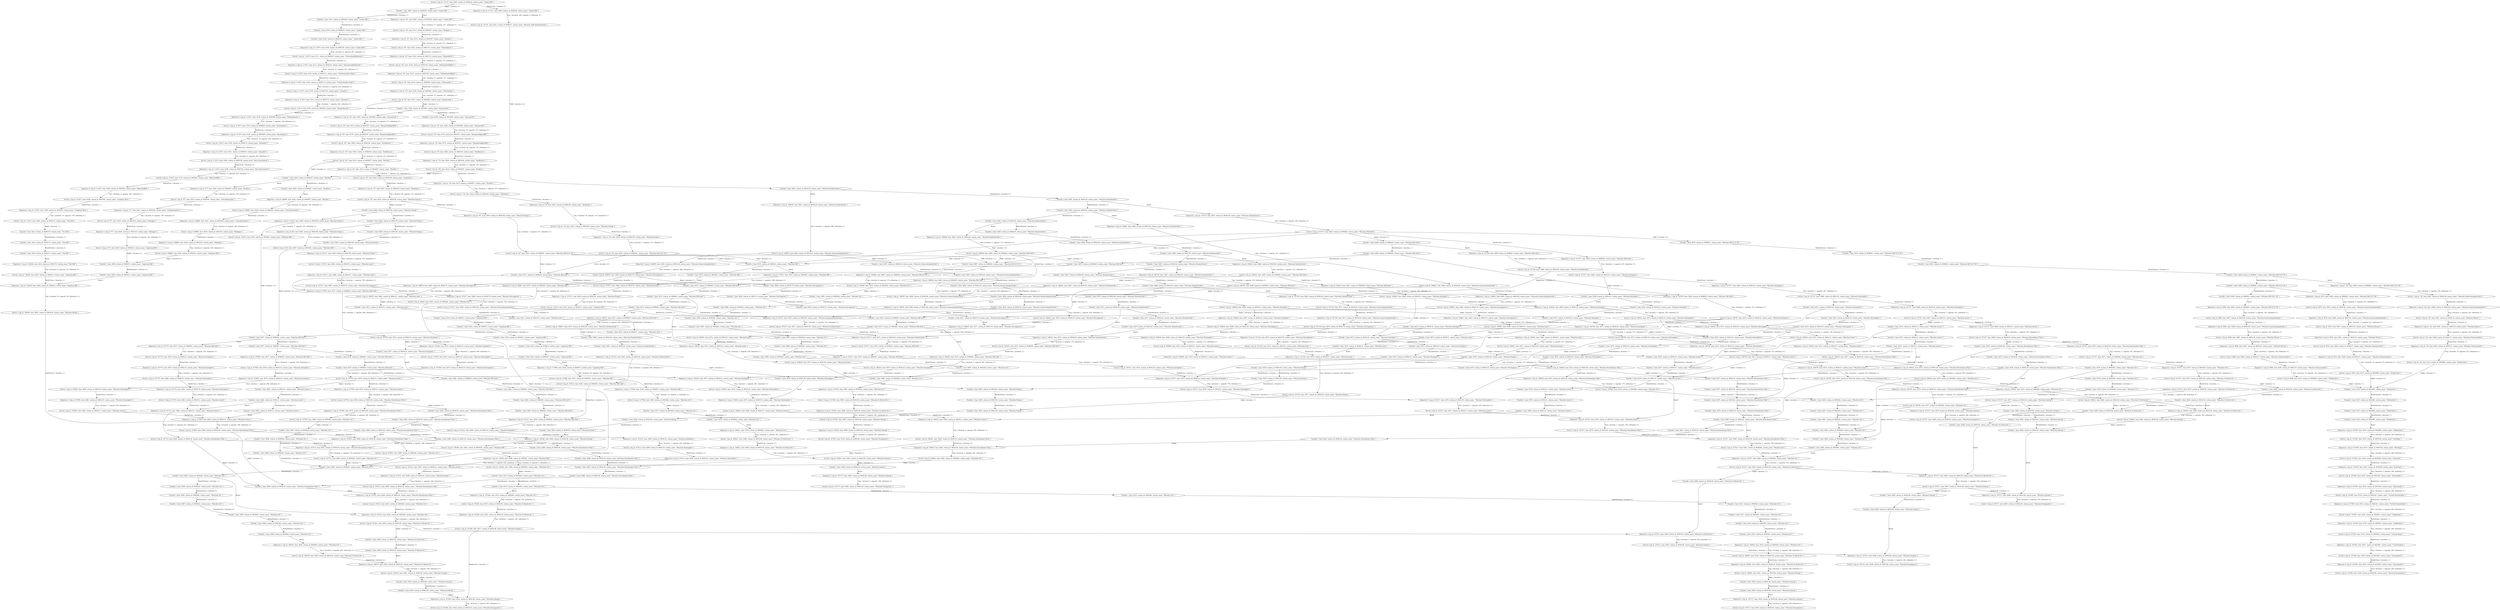 digraph {
    0 [ label = "Departure { trip_id: 130, time: 8284, station_id: 8098261, station_name: \"München Hbf Gl.27-36\" }" ]
    1 [ label = "Transfer { time: 8284, station_id: 8098261, station_name: \"München Hbf Gl.27-36\" }" ]
    2 [ label = "Arrival { trip_id: 130, time: 8287, station_id: 8004128, station_name: \"München Donnersbergerbrücke\" }" ]
    3 [ label = "Departure { trip_id: 130, time: 8288, station_id: 8004128, station_name: \"München Donnersbergerbrücke\" }" ]
    4 [ label = "Arrival { trip_id: 130, time: 8291, station_id: 8004130, station_name: \"München Harras\" }" ]
    5 [ label = "Departure { trip_id: 130, time: 8291, station_id: 8004130, station_name: \"München Harras\" }" ]
    6 [ label = "Arrival { trip_id: 130, time: 8294, station_id: 8004137, station_name: \"München Siemenswerke\" }" ]
    7 [ label = "Departure { trip_id: 130, time: 8295, station_id: 8004137, station_name: \"München Siemenswerke\" }" ]
    8 [ label = "Arrival { trip_id: 130, time: 8310, station_id: 8002980, station_name: \"Holzkirchen\" }" ]
    9 [ label = "Transfer { time: 8315, station_id: 8002980, station_name: \"Holzkirchen\" }" ]
    10 [ label = "Departure { trip_id: 178, time: 8160, station_id: 8003065, station_name: \"Immenstadt\" }" ]
    11 [ label = "Transfer { time: 8160, station_id: 8003065, station_name: \"Immenstadt\" }" ]
    12 [ label = "Arrival { trip_id: 178, time: 8174, station_id: 8000197, station_name: \"Kempten(Allgäu)Hbf\" }" ]
    13 [ label = "Departure { trip_id: 178, time: 8176, station_id: 8000197, station_name: \"Kempten(Allgäu)Hbf\" }" ]
    14 [ label = "Arrival { trip_id: 178, time: 8202, station_id: 8000194, station_name: \"Kaufbeuren\" }" ]
    15 [ label = "Departure { trip_id: 178, time: 8203, station_id: 8000194, station_name: \"Kaufbeuren\" }" ]
    16 [ label = "Arrival { trip_id: 178, time: 8214, station_id: 8000057, station_name: \"Buchloe\" }" ]
    17 [ label = "Departure { trip_id: 178, time: 8215, station_id: 8000057, station_name: \"Buchloe\" }" ]
    18 [ label = "Arrival { trip_id: 178, time: 8222, station_id: 8000195, station_name: \"Kaufering\" }" ]
    19 [ label = "Departure { trip_id: 178, time: 8223, station_id: 8000195, station_name: \"Kaufering\" }" ]
    20 [ label = "Arrival { trip_id: 178, time: 8253, station_id: 8004158, station_name: \"München-Pasing\" }" ]
    21 [ label = "Departure { trip_id: 178, time: 8254, station_id: 8004158, station_name: \"München-Pasing\" }" ]
    22 [ label = "Arrival { trip_id: 178, time: 8261, station_id: 8098261, station_name: \"München Hbf Gl.27-36\" }" ]
    23 [ label = "Departure { trip_id: 197, time: 8097, station_id: 8000230, station_name: \"Lindau Hbf\" }" ]
    24 [ label = "Transfer { time: 8097, station_id: 8000230, station_name: \"Lindau Hbf\" }" ]
    25 [ label = "Arrival { trip_id: 197, time: 8114, station_id: 8000387, station_name: \"Hergatz\" }" ]
    26 [ label = "Departure { trip_id: 197, time: 8114, station_id: 8000387, station_name: \"Hergatz\" }" ]
    27 [ label = "Arrival { trip_id: 197, time: 8122, station_id: 8002710, station_name: \"Heimenkirch\" }" ]
    28 [ label = "Departure { trip_id: 197, time: 8122, station_id: 8002710, station_name: \"Heimenkirch\" }" ]
    29 [ label = "Arrival { trip_id: 197, time: 8126, station_id: 8005138, station_name: \"Röthenbach(Allgäu)\" }" ]
    30 [ label = "Departure { trip_id: 197, time: 8127, station_id: 8005138, station_name: \"Röthenbach(Allgäu)\" }" ]
    31 [ label = "Arrival { trip_id: 197, time: 8138, station_id: 8004584, station_name: \"Oberstaufen\" }" ]
    32 [ label = "Departure { trip_id: 197, time: 8138, station_id: 8004584, station_name: \"Oberstaufen\" }" ]
    33 [ label = "Arrival { trip_id: 197, time: 8151, station_id: 8003065, station_name: \"Immenstadt\" }" ]
    34 [ label = "Departure { trip_id: 197, time: 8160, station_id: 8003065, station_name: \"Immenstadt\" }" ]
    35 [ label = "Transfer { time: 8160, station_id: 8003065, station_name: \"Immenstadt\" }" ]
    36 [ label = "Arrival { trip_id: 197, time: 8174, station_id: 8000197, station_name: \"Kempten(Allgäu)Hbf\" }" ]
    37 [ label = "Departure { trip_id: 197, time: 8176, station_id: 8000197, station_name: \"Kempten(Allgäu)Hbf\" }" ]
    38 [ label = "Arrival { trip_id: 197, time: 8202, station_id: 8000194, station_name: \"Kaufbeuren\" }" ]
    39 [ label = "Departure { trip_id: 197, time: 8203, station_id: 8000194, station_name: \"Kaufbeuren\" }" ]
    40 [ label = "Arrival { trip_id: 197, time: 8214, station_id: 8000057, station_name: \"Buchloe\" }" ]
    41 [ label = "Departure { trip_id: 197, time: 8215, station_id: 8000057, station_name: \"Buchloe\" }" ]
    42 [ label = "Arrival { trip_id: 197, time: 8222, station_id: 8000195, station_name: \"Kaufering\" }" ]
    43 [ label = "Departure { trip_id: 197, time: 8223, station_id: 8000195, station_name: \"Kaufering\" }" ]
    44 [ label = "Arrival { trip_id: 197, time: 8253, station_id: 8004158, station_name: \"München-Pasing\" }" ]
    45 [ label = "Departure { trip_id: 197, time: 8254, station_id: 8004158, station_name: \"München-Pasing\" }" ]
    46 [ label = "Arrival { trip_id: 197, time: 8261, station_id: 8098261, station_name: \"München Hbf Gl.27-36\" }" ]
    47 [ label = "Departure { trip_id: 577, time: 8220, station_id: 8000057, station_name: \"Buchloe\" }" ]
    48 [ label = "Transfer { time: 8220, station_id: 8000057, station_name: \"Buchloe\" }" ]
    49 [ label = "Arrival { trip_id: 577, time: 8230, station_id: 8005444, station_name: \"Schwabmünchen\" }" ]
    50 [ label = "Departure { trip_id: 577, time: 8231, station_id: 8005444, station_name: \"Schwabmünchen\" }" ]
    51 [ label = "Arrival { trip_id: 577, time: 8239, station_id: 8001033, station_name: \"Bobingen\" }" ]
    52 [ label = "Departure { trip_id: 577, time: 8240, station_id: 8001033, station_name: \"Bobingen\" }" ]
    53 [ label = "Arrival { trip_id: 577, time: 8249, station_id: 8000013, station_name: \"Augsburg Hbf\" }" ]
    54 [ label = "Transfer { time: 8319, station_id: 8000013, station_name: \"Augsburg Hbf\" }" ]
    55 [ label = "Transfer { time: 8319, station_id: 8000013, station_name: \"Augsburg Hbf\" }" ]
    56 [ label = "Departure { trip_id: 653, time: 8260, station_id: 8004158, station_name: \"München-Pasing\" }" ]
    57 [ label = "Transfer { time: 8260, station_id: 8004158, station_name: \"München-Pasing\" }" ]
    58 [ label = "Arrival { trip_id: 653, time: 8267, station_id: 8000261, station_name: \"München Hbf\" }" ]
    59 [ label = "Transfer { time: 8319, station_id: 8000013, station_name: \"Augsburg Hbf\" }" ]
    60 [ label = "Transfer { time: 8319, station_id: 8000013, station_name: \"Augsburg Hbf\" }" ]
    61 [ label = "Departure { trip_id: 4070, time: 8284, station_id: 8098261, station_name: \"München Hbf Gl.27-36\" }" ]
    62 [ label = "Transfer { time: 8284, station_id: 8098261, station_name: \"München Hbf Gl.27-36\" }" ]
    63 [ label = "Arrival { trip_id: 4070, time: 8287, station_id: 8004128, station_name: \"München Donnersbergerbrücke\" }" ]
    64 [ label = "Departure { trip_id: 4070, time: 8288, station_id: 8004128, station_name: \"München Donnersbergerbrücke\" }" ]
    65 [ label = "Arrival { trip_id: 4070, time: 8291, station_id: 8004130, station_name: \"München Harras\" }" ]
    66 [ label = "Departure { trip_id: 4070, time: 8291, station_id: 8004130, station_name: \"München Harras\" }" ]
    67 [ label = "Arrival { trip_id: 4070, time: 8294, station_id: 8004137, station_name: \"München Siemenswerke\" }" ]
    68 [ label = "Departure { trip_id: 4070, time: 8295, station_id: 8004137, station_name: \"München Siemenswerke\" }" ]
    69 [ label = "Arrival { trip_id: 4070, time: 8310, station_id: 8002980, station_name: \"Holzkirchen\" }" ]
    70 [ label = "Transfer { time: 8315, station_id: 8002980, station_name: \"Holzkirchen\" }" ]
    71 [ label = "Departure { trip_id: 4098, time: 8284, station_id: 8098261, station_name: \"München Hbf Gl.27-36\" }" ]
    72 [ label = "Transfer { time: 8284, station_id: 8098261, station_name: \"München Hbf Gl.27-36\" }" ]
    73 [ label = "Arrival { trip_id: 4098, time: 8287, station_id: 8004128, station_name: \"München Donnersbergerbrücke\" }" ]
    74 [ label = "Departure { trip_id: 4098, time: 8288, station_id: 8004128, station_name: \"München Donnersbergerbrücke\" }" ]
    75 [ label = "Arrival { trip_id: 4098, time: 8291, station_id: 8004130, station_name: \"München Harras\" }" ]
    76 [ label = "Departure { trip_id: 4098, time: 8291, station_id: 8004130, station_name: \"München Harras\" }" ]
    77 [ label = "Arrival { trip_id: 4098, time: 8294, station_id: 8004137, station_name: \"München Siemenswerke\" }" ]
    78 [ label = "Departure { trip_id: 4098, time: 8295, station_id: 8004137, station_name: \"München Siemenswerke\" }" ]
    79 [ label = "Arrival { trip_id: 4098, time: 8310, station_id: 8002980, station_name: \"Holzkirchen\" }" ]
    80 [ label = "Transfer { time: 8276, station_id: 8098261, station_name: \"München Hbf Gl.27-36\" }" ]
    81 [ label = "Transfer { time: 8284, station_id: 8004158, station_name: \"München-Pasing\" }" ]
    82 [ label = "Transfer { time: 8105, station_id: 8000230, station_name: \"Lindau Hbf\" }" ]
    83 [ label = "Transfer { time: 8101, station_id: 8000230, station_name: \"Lindau Hbf\" }" ]
    84 [ label = "Transfer { time: 9087, station_id: 8000262, station_name: \"München Ost\" }" ]
    85 [ label = "Transfer { time: 8287, station_id: 8000262, station_name: \"München Ost\" }" ]
    86 [ label = "Departure { trip_id: 92893, time: 8276, station_id: 8000261, station_name: \"München Hbf\" }" ]
    87 [ label = "Transfer { time: 8276, station_id: 8000261, station_name: \"München Hbf\" }" ]
    88 [ label = "Arrival { trip_id: 92893, time: 8283, station_id: 8000262, station_name: \"München Ost\" }" ]
    89 [ label = "Transfer { time: 8315, station_id: 8002980, station_name: \"Holzkirchen\" }" ]
    90 [ label = "Transfer { time: 8297, station_id: 8000262, station_name: \"München Ost\" }" ]
    91 [ label = "Transfer { time: 9087, station_id: 8000262, station_name: \"München Ost\" }" ]
    92 [ label = "Departure { trip_id: 105926, time: 9067, station_id: 8098262, station_name: \"München Hbf Gl.5-10\" }" ]
    93 [ label = "Transfer { time: 9067, station_id: 8098262, station_name: \"München Hbf Gl.5-10\" }" ]
    94 [ label = "Arrival { trip_id: 105926, time: 9075, station_id: 8000262, station_name: \"München Ost\" }" ]
    95 [ label = "Transfer { time: 8279, station_id: 8000262, station_name: \"München Ost\" }" ]
    96 [ label = "Transfer { time: 8281, station_id: 8004136, station_name: \"München Rosenheimer Platz\" }" ]
    97 [ label = "Transfer { time: 8274, station_id: 8004151, station_name: \"München-Laim\" }" ]
    98 [ label = "Transfer { time: 8280, station_id: 8004129, station_name: \"München Hackerbrücke\" }" ]
    99 [ label = "Transfer { time: 8281, station_id: 8098263, station_name: \"München Hbf (tief)\" }" ]
    100 [ label = "Transfer { time: 8288, station_id: 8004136, station_name: \"München Rosenheimer Platz\" }" ]
    101 [ label = "Transfer { time: 8315, station_id: 8000262, station_name: \"München Ost\" }" ]
    102 [ label = "Transfer { time: 8265, station_id: 8004129, station_name: \"München Hackerbrücke\" }" ]
    103 [ label = "Transfer { time: 8267, station_id: 8004128, station_name: \"München Donnersbergerbrücke\" }" ]
    104 [ label = "Transfer { time: 8269, station_id: 8004179, station_name: \"München Hirschgarten\" }" ]
    105 [ label = "Transfer { time: 8271, station_id: 8004151, station_name: \"München-Laim\" }" ]
    106 [ label = "Transfer { time: 8277, station_id: 8004136, station_name: \"München Rosenheimer Platz\" }" ]
    107 [ label = "Transfer { time: 8279, station_id: 8004131, station_name: \"München Isartor\" }" ]
    108 [ label = "Transfer { time: 8295, station_id: 8000262, station_name: \"München Ost\" }" ]
    109 [ label = "Transfer { time: 8377, station_id: 8000262, station_name: \"München Ost\" }" ]
    110 [ label = "Transfer { time: 8270, station_id: 8004179, station_name: \"München Hirschgarten\" }" ]
    111 [ label = "Departure { trip_id: 106252, time: 8273, station_id: 8004129, station_name: \"München Hackerbrücke\" }" ]
    112 [ label = "Transfer { time: 8273, station_id: 8004129, station_name: \"München Hackerbrücke\" }" ]
    113 [ label = "Arrival { trip_id: 106252, time: 8275, station_id: 8098263, station_name: \"München Hbf (tief)\" }" ]
    114 [ label = "Departure { trip_id: 106252, time: 8275, station_id: 8098263, station_name: \"München Hbf (tief)\" }" ]
    115 [ label = "Transfer { time: 8275, station_id: 8098263, station_name: \"München Hbf (tief)\" }" ]
    116 [ label = "Arrival { trip_id: 106252, time: 8276, station_id: 8004132, station_name: \"München Karlsplatz\" }" ]
    117 [ label = "Departure { trip_id: 106252, time: 8277, station_id: 8004132, station_name: \"München Karlsplatz\" }" ]
    118 [ label = "Transfer { time: 8277, station_id: 8004132, station_name: \"München Karlsplatz\" }" ]
    119 [ label = "Arrival { trip_id: 106252, time: 8278, station_id: 8004135, station_name: \"München Marienplatz\" }" ]
    120 [ label = "Departure { trip_id: 106252, time: 8279, station_id: 8004135, station_name: \"München Marienplatz\" }" ]
    121 [ label = "Transfer { time: 8279, station_id: 8004135, station_name: \"München Marienplatz\" }" ]
    122 [ label = "Arrival { trip_id: 106252, time: 8280, station_id: 8004131, station_name: \"München Isartor\" }" ]
    123 [ label = "Departure { trip_id: 106252, time: 8280, station_id: 8004131, station_name: \"München Isartor\" }" ]
    124 [ label = "Transfer { time: 8280, station_id: 8004131, station_name: \"München Isartor\" }" ]
    125 [ label = "Arrival { trip_id: 106252, time: 8282, station_id: 8004136, station_name: \"München Rosenheimer Platz\" }" ]
    126 [ label = "Departure { trip_id: 106252, time: 8282, station_id: 8004136, station_name: \"München Rosenheimer Platz\" }" ]
    127 [ label = "Transfer { time: 8282, station_id: 8004136, station_name: \"München Rosenheimer Platz\" }" ]
    128 [ label = "Arrival { trip_id: 106252, time: 8284, station_id: 8000262, station_name: \"München Ost\" }" ]
    129 [ label = "Transfer { time: 8284, station_id: 8000262, station_name: \"München Ost\" }" ]
    130 [ label = "Transfer { time: 9084, station_id: 8000262, station_name: \"München Ost\" }" ]
    131 [ label = "Departure { trip_id: 106378, time: 8298, station_id: 8000262, station_name: \"München Ost\" }" ]
    132 [ label = "Transfer { time: 8298, station_id: 8000262, station_name: \"München Ost\" }" ]
    133 [ label = "Arrival { trip_id: 106378, time: 8300, station_id: 8004138, station_name: \"München St.Martin-Str.\" }" ]
    134 [ label = "Departure { trip_id: 106378, time: 8300, station_id: 8004138, station_name: \"München St.Martin-Str.\" }" ]
    135 [ label = "Transfer { time: 8300, station_id: 8004138, station_name: \"München St.Martin-Str.\" }" ]
    136 [ label = "Arrival { trip_id: 106378, time: 8301, station_id: 8004148, station_name: \"München-Giesing\" }" ]
    137 [ label = "Departure { trip_id: 106402, time: 8318, station_id: 8000262, station_name: \"München Ost\" }" ]
    138 [ label = "Transfer { time: 8318, station_id: 8000262, station_name: \"München Ost\" }" ]
    139 [ label = "Arrival { trip_id: 106402, time: 8320, station_id: 8004138, station_name: \"München St.Martin-Str.\" }" ]
    140 [ label = "Departure { trip_id: 106402, time: 8320, station_id: 8004138, station_name: \"München St.Martin-Str.\" }" ]
    141 [ label = "Arrival { trip_id: 106402, time: 8321, station_id: 8004148, station_name: \"München-Giesing\" }" ]
    142 [ label = "Departure { trip_id: 106421, time: 8378, station_id: 8000262, station_name: \"München Ost\" }" ]
    143 [ label = "Transfer { time: 8378, station_id: 8000262, station_name: \"München Ost\" }" ]
    144 [ label = "Arrival { trip_id: 106421, time: 8380, station_id: 8004138, station_name: \"München St.Martin-Str.\" }" ]
    145 [ label = "Departure { trip_id: 106421, time: 8380, station_id: 8004138, station_name: \"München St.Martin-Str.\" }" ]
    146 [ label = "Arrival { trip_id: 106421, time: 8381, station_id: 8004148, station_name: \"München-Giesing\" }" ]
    147 [ label = "Transfer { time: 8272, station_id: 8004132, station_name: \"München Karlsplatz\" }" ]
    148 [ label = "Departure { trip_id: 106473, time: 8273, station_id: 8098263, station_name: \"München Hbf (tief)\" }" ]
    149 [ label = "Transfer { time: 8273, station_id: 8098263, station_name: \"München Hbf (tief)\" }" ]
    150 [ label = "Arrival { trip_id: 106473, time: 8275, station_id: 8004129, station_name: \"München Hackerbrücke\" }" ]
    151 [ label = "Transfer { time: 8318, station_id: 8004148, station_name: \"München-Giesing\" }" ]
    152 [ label = "Transfer { time: 8298, station_id: 8004148, station_name: \"München-Giesing\" }" ]
    153 [ label = "Transfer { time: 8300, station_id: 8004138, station_name: \"München St.Martin-Str.\" }" ]
    154 [ label = "Transfer { time: 9085, station_id: 8000262, station_name: \"München Ost\" }" ]
    155 [ label = "Departure { trip_id: 106524, time: 8266, station_id: 8004129, station_name: \"München Hackerbrücke\" }" ]
    156 [ label = "Transfer { time: 8266, station_id: 8004129, station_name: \"München Hackerbrücke\" }" ]
    157 [ label = "Arrival { trip_id: 106524, time: 8267, station_id: 8098263, station_name: \"München Hbf (tief)\" }" ]
    158 [ label = "Departure { trip_id: 106524, time: 8267, station_id: 8098263, station_name: \"München Hbf (tief)\" }" ]
    159 [ label = "Arrival { trip_id: 106524, time: 8268, station_id: 8004132, station_name: \"München Karlsplatz\" }" ]
    160 [ label = "Departure { trip_id: 106524, time: 8269, station_id: 8004132, station_name: \"München Karlsplatz\" }" ]
    161 [ label = "Transfer { time: 8269, station_id: 8004132, station_name: \"München Karlsplatz\" }" ]
    162 [ label = "Arrival { trip_id: 106524, time: 8270, station_id: 8004135, station_name: \"München Marienplatz\" }" ]
    163 [ label = "Departure { trip_id: 106524, time: 8271, station_id: 8004135, station_name: \"München Marienplatz\" }" ]
    164 [ label = "Transfer { time: 8271, station_id: 8004135, station_name: \"München Marienplatz\" }" ]
    165 [ label = "Arrival { trip_id: 106524, time: 8272, station_id: 8004131, station_name: \"München Isartor\" }" ]
    166 [ label = "Departure { trip_id: 106524, time: 8272, station_id: 8004131, station_name: \"München Isartor\" }" ]
    167 [ label = "Transfer { time: 8272, station_id: 8004131, station_name: \"München Isartor\" }" ]
    168 [ label = "Arrival { trip_id: 106524, time: 8273, station_id: 8004136, station_name: \"München Rosenheimer Platz\" }" ]
    169 [ label = "Departure { trip_id: 106524, time: 8274, station_id: 8004136, station_name: \"München Rosenheimer Platz\" }" ]
    170 [ label = "Transfer { time: 8274, station_id: 8004136, station_name: \"München Rosenheimer Platz\" }" ]
    171 [ label = "Arrival { trip_id: 106524, time: 8276, station_id: 8000262, station_name: \"München Ost\" }" ]
    172 [ label = "Departure { trip_id: 106524, time: 8278, station_id: 8000262, station_name: \"München Ost\" }" ]
    173 [ label = "Transfer { time: 8278, station_id: 8000262, station_name: \"München Ost\" }" ]
    174 [ label = "Arrival { trip_id: 106524, time: 8280, station_id: 8004138, station_name: \"München St.Martin-Str.\" }" ]
    175 [ label = "Departure { trip_id: 106524, time: 8280, station_id: 8004138, station_name: \"München St.Martin-Str.\" }" ]
    176 [ label = "Transfer { time: 8280, station_id: 8004138, station_name: \"München St.Martin-Str.\" }" ]
    177 [ label = "Arrival { trip_id: 106524, time: 8281, station_id: 8004148, station_name: \"München-Giesing\" }" ]
    178 [ label = "Transfer { time: 8282, station_id: 8004148, station_name: \"München-Giesing\" }" ]
    179 [ label = "Transfer { time: 8280, station_id: 8004138, station_name: \"München St.Martin-Str.\" }" ]
    180 [ label = "Transfer { time: 8287, station_id: 8004136, station_name: \"München Rosenheimer Platz\" }" ]
    181 [ label = "Transfer { time: 8338, station_id: 8004148, station_name: \"München-Giesing\" }" ]
    182 [ label = "Transfer { time: 9083, station_id: 8000262, station_name: \"München Ost\" }" ]
    183 [ label = "Transfer { time: 8318, station_id: 8000262, station_name: \"München Ost\" }" ]
    184 [ label = "Transfer { time: 8278, station_id: 8004158, station_name: \"München-Pasing\" }" ]
    185 [ label = "Transfer { time: 8298, station_id: 8000262, station_name: \"München Ost\" }" ]
    186 [ label = "Departure { trip_id: 106759, time: 8267, station_id: 8004129, station_name: \"München Hackerbrücke\" }" ]
    187 [ label = "Transfer { time: 8267, station_id: 8004129, station_name: \"München Hackerbrücke\" }" ]
    188 [ label = "Arrival { trip_id: 106759, time: 8269, station_id: 8098263, station_name: \"München Hbf (tief)\" }" ]
    189 [ label = "Departure { trip_id: 106759, time: 8269, station_id: 8098263, station_name: \"München Hbf (tief)\" }" ]
    190 [ label = "Transfer { time: 8269, station_id: 8098263, station_name: \"München Hbf (tief)\" }" ]
    191 [ label = "Arrival { trip_id: 106759, time: 8270, station_id: 8004132, station_name: \"München Karlsplatz\" }" ]
    192 [ label = "Departure { trip_id: 106759, time: 8271, station_id: 8004132, station_name: \"München Karlsplatz\" }" ]
    193 [ label = "Transfer { time: 8271, station_id: 8004132, station_name: \"München Karlsplatz\" }" ]
    194 [ label = "Arrival { trip_id: 106759, time: 8272, station_id: 8004135, station_name: \"München Marienplatz\" }" ]
    195 [ label = "Departure { trip_id: 106759, time: 8272, station_id: 8004135, station_name: \"München Marienplatz\" }" ]
    196 [ label = "Transfer { time: 8272, station_id: 8004135, station_name: \"München Marienplatz\" }" ]
    197 [ label = "Arrival { trip_id: 106759, time: 8273, station_id: 8004131, station_name: \"München Isartor\" }" ]
    198 [ label = "Departure { trip_id: 106759, time: 8274, station_id: 8004131, station_name: \"München Isartor\" }" ]
    199 [ label = "Transfer { time: 8274, station_id: 8004131, station_name: \"München Isartor\" }" ]
    200 [ label = "Arrival { trip_id: 106759, time: 8275, station_id: 8004136, station_name: \"München Rosenheimer Platz\" }" ]
    201 [ label = "Departure { trip_id: 106759, time: 8276, station_id: 8004136, station_name: \"München Rosenheimer Platz\" }" ]
    202 [ label = "Transfer { time: 8276, station_id: 8004136, station_name: \"München Rosenheimer Platz\" }" ]
    203 [ label = "Arrival { trip_id: 106759, time: 8277, station_id: 8000262, station_name: \"München Ost\" }" ]
    204 [ label = "Transfer { time: 8278, station_id: 8000262, station_name: \"München Ost\" }" ]
    205 [ label = "Transfer { time: 8270, station_id: 8004132, station_name: \"München Karlsplatz\" }" ]
    206 [ label = "Transfer { time: 8272, station_id: 8098263, station_name: \"München Hbf (tief)\" }" ]
    207 [ label = "Transfer { time: 8283, station_id: 8004158, station_name: \"München-Pasing\" }" ]
    208 [ label = "Transfer { time: 8283, station_id: 8000262, station_name: \"München Ost\" }" ]
    209 [ label = "Transfer { time: 8285, station_id: 8004136, station_name: \"München Rosenheimer Platz\" }" ]
    210 [ label = "Departure { trip_id: 106838, time: 8263, station_id: 8004129, station_name: \"München Hackerbrücke\" }" ]
    211 [ label = "Transfer { time: 8263, station_id: 8004129, station_name: \"München Hackerbrücke\" }" ]
    212 [ label = "Arrival { trip_id: 106838, time: 8265, station_id: 8098263, station_name: \"München Hbf (tief)\" }" ]
    213 [ label = "Departure { trip_id: 106838, time: 8265, station_id: 8098263, station_name: \"München Hbf (tief)\" }" ]
    214 [ label = "Arrival { trip_id: 106838, time: 8266, station_id: 8004132, station_name: \"München Karlsplatz\" }" ]
    215 [ label = "Departure { trip_id: 106838, time: 8267, station_id: 8004132, station_name: \"München Karlsplatz\" }" ]
    216 [ label = "Arrival { trip_id: 106838, time: 8268, station_id: 8004135, station_name: \"München Marienplatz\" }" ]
    217 [ label = "Departure { trip_id: 106838, time: 8269, station_id: 8004135, station_name: \"München Marienplatz\" }" ]
    218 [ label = "Arrival { trip_id: 106838, time: 8270, station_id: 8004131, station_name: \"München Isartor\" }" ]
    219 [ label = "Departure { trip_id: 106838, time: 8270, station_id: 8004131, station_name: \"München Isartor\" }" ]
    220 [ label = "Arrival { trip_id: 106838, time: 8272, station_id: 8004136, station_name: \"München Rosenheimer Platz\" }" ]
    221 [ label = "Departure { trip_id: 106838, time: 8272, station_id: 8004136, station_name: \"München Rosenheimer Platz\" }" ]
    222 [ label = "Arrival { trip_id: 106838, time: 8274, station_id: 8000262, station_name: \"München Ost\" }" ]
    223 [ label = "Transfer { time: 8272, station_id: 8004135, station_name: \"München Marienplatz\" }" ]
    224 [ label = "Transfer { time: 8274, station_id: 8004132, station_name: \"München Karlsplatz\" }" ]
    225 [ label = "Transfer { time: 8275, station_id: 8098263, station_name: \"München Hbf (tief)\" }" ]
    226 [ label = "Transfer { time: 8275, station_id: 8004136, station_name: \"München Rosenheimer Platz\" }" ]
    227 [ label = "Transfer { time: 8277, station_id: 8004131, station_name: \"München Isartor\" }" ]
    228 [ label = "Transfer { time: 8278, station_id: 8004135, station_name: \"München Marienplatz\" }" ]
    229 [ label = "Transfer { time: 8281, station_id: 8098263, station_name: \"München Hbf (tief)\" }" ]
    230 [ label = "Departure { trip_id: 106891, time: 8263, station_id: 8004129, station_name: \"München Hackerbrücke\" }" ]
    231 [ label = "Transfer { time: 8263, station_id: 8004129, station_name: \"München Hackerbrücke\" }" ]
    232 [ label = "Arrival { trip_id: 106891, time: 8264, station_id: 8004128, station_name: \"München Donnersbergerbrücke\" }" ]
    233 [ label = "Departure { trip_id: 106891, time: 8265, station_id: 8004128, station_name: \"München Donnersbergerbrücke\" }" ]
    234 [ label = "Arrival { trip_id: 106891, time: 8266, station_id: 8004179, station_name: \"München Hirschgarten\" }" ]
    235 [ label = "Departure { trip_id: 106891, time: 8267, station_id: 8004179, station_name: \"München Hirschgarten\" }" ]
    236 [ label = "Arrival { trip_id: 106891, time: 8268, station_id: 8004151, station_name: \"München-Laim\" }" ]
    237 [ label = "Departure { trip_id: 106891, time: 8269, station_id: 8004151, station_name: \"München-Laim\" }" ]
    238 [ label = "Arrival { trip_id: 106891, time: 8271, station_id: 8004158, station_name: \"München-Pasing\" }" ]
    239 [ label = "Transfer { time: 8293, station_id: 8000262, station_name: \"München Ost\" }" ]
    240 [ label = "Transfer { time: 9088, station_id: 8000262, station_name: \"München Ost\" }" ]
    241 [ label = "Transfer { time: 8279, station_id: 8098263, station_name: \"München Hbf (tief)\" }" ]
    242 [ label = "Transfer { time: 8286, station_id: 8004136, station_name: \"München Rosenheimer Platz\" }" ]
    243 [ label = "Transfer { time: 8288, station_id: 8000262, station_name: \"München Ost\" }" ]
    244 [ label = "Transfer { time: 9093, station_id: 8000262, station_name: \"München Ost\" }" ]
    245 [ label = "Transfer { time: 8313, station_id: 8000262, station_name: \"München Ost\" }" ]
    246 [ label = "Departure { trip_id: 107120, time: 8268, station_id: 8098263, station_name: \"München Hbf (tief)\" }" ]
    247 [ label = "Transfer { time: 8268, station_id: 8098263, station_name: \"München Hbf (tief)\" }" ]
    248 [ label = "Arrival { trip_id: 107120, time: 8269, station_id: 8004129, station_name: \"München Hackerbrücke\" }" ]
    249 [ label = "Departure { trip_id: 107120, time: 8269, station_id: 8004129, station_name: \"München Hackerbrücke\" }" ]
    250 [ label = "Transfer { time: 8269, station_id: 8004129, station_name: \"München Hackerbrücke\" }" ]
    251 [ label = "Arrival { trip_id: 107120, time: 8271, station_id: 8004128, station_name: \"München Donnersbergerbrücke\" }" ]
    252 [ label = "Departure { trip_id: 107120, time: 8271, station_id: 8004128, station_name: \"München Donnersbergerbrücke\" }" ]
    253 [ label = "Arrival { trip_id: 107120, time: 8272, station_id: 8004179, station_name: \"München Hirschgarten\" }" ]
    254 [ label = "Departure { trip_id: 107120, time: 8273, station_id: 8004179, station_name: \"München Hirschgarten\" }" ]
    255 [ label = "Arrival { trip_id: 107120, time: 8274, station_id: 8004151, station_name: \"München-Laim\" }" ]
    256 [ label = "Departure { trip_id: 107120, time: 8275, station_id: 8004151, station_name: \"München-Laim\" }" ]
    257 [ label = "Transfer { time: 8275, station_id: 8004151, station_name: \"München-Laim\" }" ]
    258 [ label = "Arrival { trip_id: 107120, time: 8277, station_id: 8004158, station_name: \"München-Pasing\" }" ]
    259 [ label = "Transfer { time: 8279, station_id: 8004158, station_name: \"München-Pasing\" }" ]
    260 [ label = "Departure { trip_id: 107157, time: 8261, station_id: 8004129, station_name: \"München Hackerbrücke\" }" ]
    261 [ label = "Transfer { time: 8261, station_id: 8004129, station_name: \"München Hackerbrücke\" }" ]
    262 [ label = "Arrival { trip_id: 107157, time: 8263, station_id: 8098263, station_name: \"München Hbf (tief)\" }" ]
    263 [ label = "Departure { trip_id: 107157, time: 8263, station_id: 8098263, station_name: \"München Hbf (tief)\" }" ]
    264 [ label = "Arrival { trip_id: 107157, time: 8264, station_id: 8004132, station_name: \"München Karlsplatz\" }" ]
    265 [ label = "Departure { trip_id: 107157, time: 8265, station_id: 8004132, station_name: \"München Karlsplatz\" }" ]
    266 [ label = "Arrival { trip_id: 107157, time: 8266, station_id: 8004135, station_name: \"München Marienplatz\" }" ]
    267 [ label = "Departure { trip_id: 107157, time: 8266, station_id: 8004135, station_name: \"München Marienplatz\" }" ]
    268 [ label = "Arrival { trip_id: 107157, time: 8267, station_id: 8004131, station_name: \"München Isartor\" }" ]
    269 [ label = "Departure { trip_id: 107157, time: 8268, station_id: 8004131, station_name: \"München Isartor\" }" ]
    270 [ label = "Arrival { trip_id: 107157, time: 8269, station_id: 8004136, station_name: \"München Rosenheimer Platz\" }" ]
    271 [ label = "Departure { trip_id: 107157, time: 8270, station_id: 8004136, station_name: \"München Rosenheimer Platz\" }" ]
    272 [ label = "Arrival { trip_id: 107157, time: 8271, station_id: 8000262, station_name: \"München Ost\" }" ]
    273 [ label = "Departure { trip_id: 107157, time: 8274, station_id: 8000262, station_name: \"München Ost\" }" ]
    274 [ label = "Arrival { trip_id: 107157, time: 8275, station_id: 8004138, station_name: \"München St.Martin-Str.\" }" ]
    275 [ label = "Departure { trip_id: 107157, time: 8276, station_id: 8004138, station_name: \"München St.Martin-Str.\" }" ]
    276 [ label = "Arrival { trip_id: 107157, time: 8277, station_id: 8004148, station_name: \"München-Giesing\" }" ]
    277 [ label = "Departure { trip_id: 107157, time: 8278, station_id: 8004148, station_name: \"München-Giesing\" }" ]
    278 [ label = "Arrival { trip_id: 107157, time: 8280, station_id: 8004146, station_name: \"München-Fasangarten\" }" ]
    279 [ label = "Departure { trip_id: 107171, time: 8338, station_id: 8004148, station_name: \"München-Giesing\" }" ]
    280 [ label = "Transfer { time: 8338, station_id: 8004148, station_name: \"München-Giesing\" }" ]
    281 [ label = "Arrival { trip_id: 107171, time: 8340, station_id: 8004146, station_name: \"München-Fasangarten\" }" ]
    282 [ label = "Departure { trip_id: 107177, time: 8398, station_id: 8004148, station_name: \"München-Giesing\" }" ]
    283 [ label = "Transfer { time: 8398, station_id: 8004148, station_name: \"München-Giesing\" }" ]
    284 [ label = "Arrival { trip_id: 107177, time: 8400, station_id: 8004146, station_name: \"München-Fasangarten\" }" ]
    285 [ label = "Departure { trip_id: 107200, time: 8314, station_id: 8000262, station_name: \"München Ost\" }" ]
    286 [ label = "Transfer { time: 8314, station_id: 8000262, station_name: \"München Ost\" }" ]
    287 [ label = "Arrival { trip_id: 107200, time: 8315, station_id: 8004138, station_name: \"München St.Martin-Str.\" }" ]
    288 [ label = "Departure { trip_id: 107200, time: 8316, station_id: 8004138, station_name: \"München St.Martin-Str.\" }" ]
    289 [ label = "Arrival { trip_id: 107200, time: 8317, station_id: 8004148, station_name: \"München-Giesing\" }" ]
    290 [ label = "Departure { trip_id: 107200, time: 8318, station_id: 8004148, station_name: \"München-Giesing\" }" ]
    291 [ label = "Transfer { time: 8318, station_id: 8004148, station_name: \"München-Giesing\" }" ]
    292 [ label = "Arrival { trip_id: 107200, time: 8320, station_id: 8004146, station_name: \"München-Fasangarten\" }" ]
    293 [ label = "Departure { trip_id: 107212, time: 8281, station_id: 8004129, station_name: \"München Hackerbrücke\" }" ]
    294 [ label = "Transfer { time: 8281, station_id: 8004129, station_name: \"München Hackerbrücke\" }" ]
    295 [ label = "Arrival { trip_id: 107212, time: 8283, station_id: 8098263, station_name: \"München Hbf (tief)\" }" ]
    296 [ label = "Departure { trip_id: 107212, time: 8283, station_id: 8098263, station_name: \"München Hbf (tief)\" }" ]
    297 [ label = "Transfer { time: 8283, station_id: 8098263, station_name: \"München Hbf (tief)\" }" ]
    298 [ label = "Arrival { trip_id: 107212, time: 8284, station_id: 8004132, station_name: \"München Karlsplatz\" }" ]
    299 [ label = "Departure { trip_id: 107212, time: 8285, station_id: 8004132, station_name: \"München Karlsplatz\" }" ]
    300 [ label = "Arrival { trip_id: 107212, time: 8286, station_id: 8004135, station_name: \"München Marienplatz\" }" ]
    301 [ label = "Departure { trip_id: 107212, time: 8286, station_id: 8004135, station_name: \"München Marienplatz\" }" ]
    302 [ label = "Arrival { trip_id: 107212, time: 8287, station_id: 8004131, station_name: \"München Isartor\" }" ]
    303 [ label = "Departure { trip_id: 107212, time: 8288, station_id: 8004131, station_name: \"München Isartor\" }" ]
    304 [ label = "Arrival { trip_id: 107212, time: 8289, station_id: 8004136, station_name: \"München Rosenheimer Platz\" }" ]
    305 [ label = "Departure { trip_id: 107212, time: 8290, station_id: 8004136, station_name: \"München Rosenheimer Platz\" }" ]
    306 [ label = "Transfer { time: 8290, station_id: 8004136, station_name: \"München Rosenheimer Platz\" }" ]
    307 [ label = "Arrival { trip_id: 107212, time: 8291, station_id: 8000262, station_name: \"München Ost\" }" ]
    308 [ label = "Departure { trip_id: 107212, time: 8294, station_id: 8000262, station_name: \"München Ost\" }" ]
    309 [ label = "Transfer { time: 8294, station_id: 8000262, station_name: \"München Ost\" }" ]
    310 [ label = "Arrival { trip_id: 107212, time: 8295, station_id: 8004138, station_name: \"München St.Martin-Str.\" }" ]
    311 [ label = "Departure { trip_id: 107212, time: 8296, station_id: 8004138, station_name: \"München St.Martin-Str.\" }" ]
    312 [ label = "Transfer { time: 8296, station_id: 8004138, station_name: \"München St.Martin-Str.\" }" ]
    313 [ label = "Arrival { trip_id: 107212, time: 8297, station_id: 8004148, station_name: \"München-Giesing\" }" ]
    314 [ label = "Departure { trip_id: 107212, time: 8298, station_id: 8004148, station_name: \"München-Giesing\" }" ]
    315 [ label = "Transfer { time: 8298, station_id: 8004148, station_name: \"München-Giesing\" }" ]
    316 [ label = "Arrival { trip_id: 107212, time: 8300, station_id: 8004146, station_name: \"München-Fasangarten\" }" ]
    317 [ label = "Departure { trip_id: 107217, time: 8263, station_id: 8004158, station_name: \"München-Pasing\" }" ]
    318 [ label = "Transfer { time: 8263, station_id: 8004158, station_name: \"München-Pasing\" }" ]
    319 [ label = "Arrival { trip_id: 107217, time: 8265, station_id: 8004151, station_name: \"München-Laim\" }" ]
    320 [ label = "Departure { trip_id: 107217, time: 8266, station_id: 8004151, station_name: \"München-Laim\" }" ]
    321 [ label = "Arrival { trip_id: 107217, time: 8267, station_id: 8004179, station_name: \"München Hirschgarten\" }" ]
    322 [ label = "Departure { trip_id: 107217, time: 8268, station_id: 8004179, station_name: \"München Hirschgarten\" }" ]
    323 [ label = "Arrival { trip_id: 107217, time: 8269, station_id: 8004128, station_name: \"München Donnersbergerbrücke\" }" ]
    324 [ label = "Departure { trip_id: 107217, time: 8270, station_id: 8004128, station_name: \"München Donnersbergerbrücke\" }" ]
    325 [ label = "Transfer { time: 8270, station_id: 8004128, station_name: \"München Donnersbergerbrücke\" }" ]
    326 [ label = "Arrival { trip_id: 107217, time: 8271, station_id: 8004129, station_name: \"München Hackerbrücke\" }" ]
    327 [ label = "Departure { trip_id: 107217, time: 8271, station_id: 8004129, station_name: \"München Hackerbrücke\" }" ]
    328 [ label = "Transfer { time: 8271, station_id: 8004129, station_name: \"München Hackerbrücke\" }" ]
    329 [ label = "Arrival { trip_id: 107217, time: 8273, station_id: 8098263, station_name: \"München Hbf (tief)\" }" ]
    330 [ label = "Departure { trip_id: 107217, time: 8273, station_id: 8098263, station_name: \"München Hbf (tief)\" }" ]
    331 [ label = "Transfer { time: 8273, station_id: 8098263, station_name: \"München Hbf (tief)\" }" ]
    332 [ label = "Arrival { trip_id: 107217, time: 8274, station_id: 8004132, station_name: \"München Karlsplatz\" }" ]
    333 [ label = "Departure { trip_id: 107217, time: 8275, station_id: 8004132, station_name: \"München Karlsplatz\" }" ]
    334 [ label = "Transfer { time: 8275, station_id: 8004132, station_name: \"München Karlsplatz\" }" ]
    335 [ label = "Arrival { trip_id: 107217, time: 8276, station_id: 8004135, station_name: \"München Marienplatz\" }" ]
    336 [ label = "Departure { trip_id: 107217, time: 8276, station_id: 8004135, station_name: \"München Marienplatz\" }" ]
    337 [ label = "Transfer { time: 8276, station_id: 8004135, station_name: \"München Marienplatz\" }" ]
    338 [ label = "Arrival { trip_id: 107217, time: 8277, station_id: 8004131, station_name: \"München Isartor\" }" ]
    339 [ label = "Departure { trip_id: 107217, time: 8278, station_id: 8004131, station_name: \"München Isartor\" }" ]
    340 [ label = "Transfer { time: 8278, station_id: 8004131, station_name: \"München Isartor\" }" ]
    341 [ label = "Arrival { trip_id: 107217, time: 8279, station_id: 8004136, station_name: \"München Rosenheimer Platz\" }" ]
    342 [ label = "Departure { trip_id: 107217, time: 8280, station_id: 8004136, station_name: \"München Rosenheimer Platz\" }" ]
    343 [ label = "Transfer { time: 8280, station_id: 8004136, station_name: \"München Rosenheimer Platz\" }" ]
    344 [ label = "Arrival { trip_id: 107217, time: 8281, station_id: 8000262, station_name: \"München Ost\" }" ]
    345 [ label = "Departure { trip_id: 107217, time: 8284, station_id: 8000262, station_name: \"München Ost\" }" ]
    346 [ label = "Transfer { time: 8284, station_id: 8000262, station_name: \"München Ost\" }" ]
    347 [ label = "Arrival { trip_id: 107217, time: 8285, station_id: 8004138, station_name: \"München St.Martin-Str.\" }" ]
    348 [ label = "Departure { trip_id: 107217, time: 8286, station_id: 8004138, station_name: \"München St.Martin-Str.\" }" ]
    349 [ label = "Transfer { time: 8286, station_id: 8004138, station_name: \"München St.Martin-Str.\" }" ]
    350 [ label = "Arrival { trip_id: 107217, time: 8287, station_id: 8004148, station_name: \"München-Giesing\" }" ]
    351 [ label = "Departure { trip_id: 107217, time: 8288, station_id: 8004148, station_name: \"München-Giesing\" }" ]
    352 [ label = "Transfer { time: 8288, station_id: 8004148, station_name: \"München-Giesing\" }" ]
    353 [ label = "Arrival { trip_id: 107217, time: 8290, station_id: 8004146, station_name: \"München-Fasangarten\" }" ]
    354 [ label = "Transfer { time: 8283, station_id: 8004158, station_name: \"München-Pasing\" }" ]
    355 [ label = "Departure { trip_id: 107254, time: 9094, station_id: 8000262, station_name: \"München Ost\" }" ]
    356 [ label = "Transfer { time: 9094, station_id: 8000262, station_name: \"München Ost\" }" ]
    357 [ label = "Arrival { trip_id: 107254, time: 9095, station_id: 8004138, station_name: \"München St.Martin-Str.\" }" ]
    358 [ label = "Departure { trip_id: 107254, time: 9096, station_id: 8004138, station_name: \"München St.Martin-Str.\" }" ]
    359 [ label = "Arrival { trip_id: 107254, time: 9097, station_id: 8004148, station_name: \"München-Giesing\" }" ]
    360 [ label = "Departure { trip_id: 107254, time: 9098, station_id: 8004148, station_name: \"München-Giesing\" }" ]
    361 [ label = "Arrival { trip_id: 107254, time: 9100, station_id: 8004146, station_name: \"München-Fasangarten\" }" ]
    362 [ label = "Transfer { time: 9089, station_id: 8000262, station_name: \"München Ost\" }" ]
    363 [ label = "Departure { trip_id: 107365, time: 8316, station_id: 8002980, station_name: \"Holzkirchen\" }" ]
    364 [ label = "Transfer { time: 8316, station_id: 8002980, station_name: \"Holzkirchen\" }" ]
    365 [ label = "Arrival { trip_id: 107365, time: 8319, station_id: 8004726, station_name: \"Otterfing\" }" ]
    366 [ label = "Departure { trip_id: 107365, time: 8319, station_id: 8004726, station_name: \"Otterfing\" }" ]
    367 [ label = "Arrival { trip_id: 107365, time: 8324, station_id: 8005299, station_name: \"Sauerlach\" }" ]
    368 [ label = "Departure { trip_id: 107365, time: 8324, station_id: 8005299, station_name: \"Sauerlach\" }" ]
    369 [ label = "Arrival { trip_id: 107365, time: 8329, station_id: 8001404, station_name: \"Deisenhofen\" }" ]
    370 [ label = "Departure { trip_id: 107365, time: 8330, station_id: 8001404, station_name: \"Deisenhofen\" }" ]
    371 [ label = "Arrival { trip_id: 107365, time: 8332, station_id: 8002161, station_name: \"Furth(b Deisenhofen)\" }" ]
    372 [ label = "Departure { trip_id: 107365, time: 8332, station_id: 8002161, station_name: \"Furth(b Deisenhofen)\" }" ]
    373 [ label = "Arrival { trip_id: 107365, time: 8334, station_id: 8005831, station_name: \"Taufkirchen\" }" ]
    374 [ label = "Departure { trip_id: 107365, time: 8335, station_id: 8005831, station_name: \"Taufkirchen\" }" ]
    375 [ label = "Arrival { trip_id: 107365, time: 8336, station_id: 8005991, station_name: \"Unterhaching\" }" ]
    376 [ label = "Departure { trip_id: 107365, time: 8337, station_id: 8005991, station_name: \"Unterhaching\" }" ]
    377 [ label = "Arrival { trip_id: 107365, time: 8338, station_id: 8001963, station_name: \"Fasanenpark\" }" ]
    378 [ label = "Departure { trip_id: 107365, time: 8339, station_id: 8001963, station_name: \"Fasanenpark\" }" ]
    379 [ label = "Arrival { trip_id: 107365, time: 8340, station_id: 8004146, station_name: \"München-Fasangarten\" }" ]
    380 [ label = "Transfer { time: 8284, station_id: 8004148, station_name: \"München-Giesing\" }" ]
    381 [ label = "Transfer { time: 8285, station_id: 8004138, station_name: \"München St.Martin-Str.\" }" ]
    382 [ label = "Transfer { time: 8289, station_id: 8000262, station_name: \"München Ost\" }" ]
    383 [ label = "Transfer { time: 8273, station_id: 8004131, station_name: \"München Isartor\" }" ]
    384 [ label = "Transfer { time: 8275, station_id: 8004135, station_name: \"München Marienplatz\" }" ]
    385 [ label = "Transfer { time: 8278, station_id: 8098263, station_name: \"München Hbf (tief)\" }" ]
    386 [ label = "Transfer { time: 8281, station_id: 8000262, station_name: \"München Ost\" }" ]
    387 [ label = "Transfer { time: 8283, station_id: 8004136, station_name: \"München Rosenheimer Platz\" }" ]
    388 [ label = "Transfer { time: 8281, station_id: 8000262, station_name: \"München Ost\" }" ]
    389 [ label = "Transfer { time: 8283, station_id: 8004136, station_name: \"München Rosenheimer Platz\" }" ]
    390 [ label = "Transfer { time: 8270, station_id: 8098263, station_name: \"München Hbf (tief)\" }" ]
    391 [ label = "Transfer { time: 8271, station_id: 8004129, station_name: \"München Hackerbrücke\" }" ]
    392 [ label = "Transfer { time: 8268, station_id: 8004128, station_name: \"München Donnersbergerbrücke\" }" ]
    393 [ label = "Transfer { time: 8270, station_id: 8004129, station_name: \"München Hackerbrücke\" }" ]
    394 [ label = "Departure { trip_id: 107550, time: 8271, station_id: 8098263, station_name: \"München Hbf (tief)\" }" ]
    395 [ label = "Transfer { time: 8271, station_id: 8098263, station_name: \"München Hbf (tief)\" }" ]
    396 [ label = "Arrival { trip_id: 107550, time: 8272, station_id: 8004132, station_name: \"München Karlsplatz\" }" ]
    397 [ label = "Departure { trip_id: 107550, time: 8273, station_id: 8004132, station_name: \"München Karlsplatz\" }" ]
    398 [ label = "Transfer { time: 8273, station_id: 8004132, station_name: \"München Karlsplatz\" }" ]
    399 [ label = "Arrival { trip_id: 107550, time: 8274, station_id: 8004135, station_name: \"München Marienplatz\" }" ]
    400 [ label = "Departure { trip_id: 107550, time: 8275, station_id: 8004135, station_name: \"München Marienplatz\" }" ]
    401 [ label = "Transfer { time: 8275, station_id: 8004135, station_name: \"München Marienplatz\" }" ]
    402 [ label = "Arrival { trip_id: 107550, time: 8276, station_id: 8004131, station_name: \"München Isartor\" }" ]
    403 [ label = "Departure { trip_id: 107550, time: 8276, station_id: 8004131, station_name: \"München Isartor\" }" ]
    404 [ label = "Transfer { time: 8276, station_id: 8004131, station_name: \"München Isartor\" }" ]
    405 [ label = "Arrival { trip_id: 107550, time: 8278, station_id: 8004136, station_name: \"München Rosenheimer Platz\" }" ]
    406 [ label = "Departure { trip_id: 107550, time: 8278, station_id: 8004136, station_name: \"München Rosenheimer Platz\" }" ]
    407 [ label = "Transfer { time: 8278, station_id: 8004136, station_name: \"München Rosenheimer Platz\" }" ]
    408 [ label = "Arrival { trip_id: 107550, time: 8280, station_id: 8000262, station_name: \"München Ost\" }" ]
    409 [ label = "Transfer { time: 8281, station_id: 8000262, station_name: \"München Ost\" }" ]
    410 [ label = "Departure { trip_id: 107715, time: 8277, station_id: 8098263, station_name: \"München Hbf (tief)\" }" ]
    411 [ label = "Transfer { time: 8277, station_id: 8098263, station_name: \"München Hbf (tief)\" }" ]
    412 [ label = "Arrival { trip_id: 107715, time: 8278, station_id: 8004132, station_name: \"München Karlsplatz\" }" ]
    413 [ label = "Departure { trip_id: 107715, time: 8279, station_id: 8004132, station_name: \"München Karlsplatz\" }" ]
    414 [ label = "Arrival { trip_id: 107715, time: 8280, station_id: 8004135, station_name: \"München Marienplatz\" }" ]
    415 [ label = "Departure { trip_id: 107715, time: 8281, station_id: 8004135, station_name: \"München Marienplatz\" }" ]
    416 [ label = "Arrival { trip_id: 107715, time: 8282, station_id: 8004131, station_name: \"München Isartor\" }" ]
    417 [ label = "Departure { trip_id: 107715, time: 8282, station_id: 8004131, station_name: \"München Isartor\" }" ]
    418 [ label = "Transfer { time: 8282, station_id: 8004131, station_name: \"München Isartor\" }" ]
    419 [ label = "Arrival { trip_id: 107715, time: 8284, station_id: 8004136, station_name: \"München Rosenheimer Platz\" }" ]
    420 [ label = "Departure { trip_id: 107715, time: 8284, station_id: 8004136, station_name: \"München Rosenheimer Platz\" }" ]
    421 [ label = "Transfer { time: 8284, station_id: 8004136, station_name: \"München Rosenheimer Platz\" }" ]
    422 [ label = "Arrival { trip_id: 107715, time: 8286, station_id: 8000262, station_name: \"München Ost\" }" ]
    423 [ label = "Departure { trip_id: 107855, time: 8277, station_id: 8098263, station_name: \"München Hbf (tief)\" }" ]
    424 [ label = "Transfer { time: 8277, station_id: 8098263, station_name: \"München Hbf (tief)\" }" ]
    425 [ label = "Arrival { trip_id: 107855, time: 8278, station_id: 8004132, station_name: \"München Karlsplatz\" }" ]
    426 [ label = "Departure { trip_id: 107855, time: 8279, station_id: 8004132, station_name: \"München Karlsplatz\" }" ]
    427 [ label = "Arrival { trip_id: 107855, time: 8280, station_id: 8004135, station_name: \"München Marienplatz\" }" ]
    428 [ label = "Departure { trip_id: 107855, time: 8281, station_id: 8004135, station_name: \"München Marienplatz\" }" ]
    429 [ label = "Arrival { trip_id: 107855, time: 8282, station_id: 8004131, station_name: \"München Isartor\" }" ]
    430 [ label = "Departure { trip_id: 107855, time: 8282, station_id: 8004131, station_name: \"München Isartor\" }" ]
    431 [ label = "Transfer { time: 8282, station_id: 8004131, station_name: \"München Isartor\" }" ]
    432 [ label = "Arrival { trip_id: 107855, time: 8284, station_id: 8004136, station_name: \"München Rosenheimer Platz\" }" ]
    433 [ label = "Departure { trip_id: 107855, time: 8284, station_id: 8004136, station_name: \"München Rosenheimer Platz\" }" ]
    434 [ label = "Transfer { time: 8284, station_id: 8004136, station_name: \"München Rosenheimer Platz\" }" ]
    435 [ label = "Arrival { trip_id: 107855, time: 8286, station_id: 8000262, station_name: \"München Ost\" }" ]
    436 [ label = "Transfer { time: 8295, station_id: 8000262, station_name: \"München Ost\" }" ]
    437 [ label = "Transfer { time: 8277, station_id: 8004136, station_name: \"München Rosenheimer Platz\" }" ]
    438 [ label = "Transfer { time: 8279, station_id: 8004131, station_name: \"München Isartor\" }" ]
    439 [ label = "Transfer { time: 8283, station_id: 8098263, station_name: \"München Hbf (tief)\" }" ]
    440 [ label = "Transfer { time: 8265, station_id: 8004129, station_name: \"München Hackerbrücke\" }" ]
    441 [ label = "Transfer { time: 8267, station_id: 8004128, station_name: \"München Donnersbergerbrücke\" }" ]
    442 [ label = "Transfer { time: 8269, station_id: 8004179, station_name: \"München Hirschgarten\" }" ]
    443 [ label = "Transfer { time: 8271, station_id: 8004151, station_name: \"München-Laim\" }" ]
    444 [ label = "Transfer { time: 8315, station_id: 8000262, station_name: \"München Ost\" }" ]
    445 [ label = "Transfer { time: 8279, station_id: 8004136, station_name: \"München Rosenheimer Platz\" }" ]
    446 [ label = "Transfer { time: 8281, station_id: 8004131, station_name: \"München Isartor\" }" ]
    447 [ label = "Departure { trip_id: 108025, time: 8267, station_id: 8004129, station_name: \"München Hackerbrücke\" }" ]
    448 [ label = "Transfer { time: 8267, station_id: 8004129, station_name: \"München Hackerbrücke\" }" ]
    449 [ label = "Arrival { trip_id: 108025, time: 8268, station_id: 8004128, station_name: \"München Donnersbergerbrücke\" }" ]
    450 [ label = "Departure { trip_id: 108025, time: 8269, station_id: 8004128, station_name: \"München Donnersbergerbrücke\" }" ]
    451 [ label = "Transfer { time: 8269, station_id: 8004128, station_name: \"München Donnersbergerbrücke\" }" ]
    452 [ label = "Arrival { trip_id: 108025, time: 8270, station_id: 8004179, station_name: \"München Hirschgarten\" }" ]
    453 [ label = "Departure { trip_id: 108025, time: 8271, station_id: 8004179, station_name: \"München Hirschgarten\" }" ]
    454 [ label = "Transfer { time: 8271, station_id: 8004179, station_name: \"München Hirschgarten\" }" ]
    455 [ label = "Arrival { trip_id: 108025, time: 8272, station_id: 8004151, station_name: \"München-Laim\" }" ]
    456 [ label = "Departure { trip_id: 108025, time: 8272, station_id: 8004151, station_name: \"München-Laim\" }" ]
    457 [ label = "Transfer { time: 8272, station_id: 8004151, station_name: \"München-Laim\" }" ]
    458 [ label = "Arrival { trip_id: 108025, time: 8275, station_id: 8004158, station_name: \"München-Pasing\" }" ]
    459 [ label = "Transfer { time: 8297, station_id: 8000262, station_name: \"München Ost\" }" ]
    460 [ label = "Transfer { time: 8317, station_id: 8000262, station_name: \"München Ost\" }" ]
    461 [ label = "Departure { trip_id: 108079, time: 8261, station_id: 8004129, station_name: \"München Hackerbrücke\" }" ]
    462 [ label = "Transfer { time: 8261, station_id: 8004129, station_name: \"München Hackerbrücke\" }" ]
    463 [ label = "Arrival { trip_id: 108079, time: 8262, station_id: 8004128, station_name: \"München Donnersbergerbrücke\" }" ]
    464 [ label = "Departure { trip_id: 108079, time: 8263, station_id: 8004128, station_name: \"München Donnersbergerbrücke\" }" ]
    465 [ label = "Arrival { trip_id: 108079, time: 8264, station_id: 8004179, station_name: \"München Hirschgarten\" }" ]
    466 [ label = "Departure { trip_id: 108079, time: 8265, station_id: 8004179, station_name: \"München Hirschgarten\" }" ]
    467 [ label = "Arrival { trip_id: 108079, time: 8266, station_id: 8004151, station_name: \"München-Laim\" }" ]
    468 [ label = "Transfer { time: 8276, station_id: 8098261, station_name: \"München Hbf Gl.27-36\" }" ]
    469 [ label = "Transfer { time: 8281, station_id: 8098261, station_name: \"München Hbf Gl.27-36\" }" ]
    470 [ label = "Transfer { time: 8216, station_id: 8000170, station_name: \"Ulm Hbf\" }" ]
    471 [ label = "Departure { trip_id: 109690, time: 8220, station_id: 8000057, station_name: \"Buchloe\" }" ]
    472 [ label = "Transfer { time: 8220, station_id: 8000057, station_name: \"Buchloe\" }" ]
    473 [ label = "Arrival { trip_id: 109690, time: 8230, station_id: 8005444, station_name: \"Schwabmünchen\" }" ]
    474 [ label = "Departure { trip_id: 109690, time: 8231, station_id: 8005444, station_name: \"Schwabmünchen\" }" ]
    475 [ label = "Arrival { trip_id: 109690, time: 8239, station_id: 8001033, station_name: \"Bobingen\" }" ]
    476 [ label = "Departure { trip_id: 109690, time: 8240, station_id: 8001033, station_name: \"Bobingen\" }" ]
    477 [ label = "Arrival { trip_id: 109690, time: 8249, station_id: 8000013, station_name: \"Augsburg Hbf\" }" ]
    478 [ label = "Transfer { time: 8279, station_id: 8004158, station_name: \"München-Pasing\" }" ]
    479 [ label = "Departure { trip_id: 110103, time: 8260, station_id: 8004158, station_name: \"München-Pasing\" }" ]
    480 [ label = "Transfer { time: 8260, station_id: 8004158, station_name: \"München-Pasing\" }" ]
    481 [ label = "Arrival { trip_id: 110103, time: 8267, station_id: 8000261, station_name: \"München Hbf\" }" ]
    482 [ label = "Transfer { time: 8263, station_id: 8004158, station_name: \"München-Pasing\" }" ]
    483 [ label = "Transfer { time: 8259, station_id: 8000013, station_name: \"Augsburg Hbf\" }" ]
    484 [ label = "Departure { trip_id: 113473, time: 8105, station_id: 8000230, station_name: \"Lindau Hbf\" }" ]
    485 [ label = "Transfer { time: 8105, station_id: 8000230, station_name: \"Lindau Hbf\" }" ]
    486 [ label = "Arrival { trip_id: 113473, time: 8111, station_id: 8006218, station_name: \"Wasserburg(Bodensee)\" }" ]
    487 [ label = "Departure { trip_id: 113473, time: 8111, station_id: 8006218, station_name: \"Wasserburg(Bodensee)\" }" ]
    488 [ label = "Arrival { trip_id: 113473, time: 8124, station_id: 8000112, station_name: \"Friedrichshafen Stadt\" }" ]
    489 [ label = "Departure { trip_id: 113473, time: 8128, station_id: 8000112, station_name: \"Friedrichshafen Stadt\" }" ]
    490 [ label = "Arrival { trip_id: 113473, time: 8130, station_id: 8003733, station_name: \"Löwental\" }" ]
    491 [ label = "Departure { trip_id: 113473, time: 8131, station_id: 8003733, station_name: \"Löwental\" }" ]
    492 [ label = "Arrival { trip_id: 113473, time: 8138, station_id: 8003930, station_name: \"Meckenbeuren\" }" ]
    493 [ label = "Departure { trip_id: 113473, time: 8138, station_id: 8003930, station_name: \"Meckenbeuren\" }" ]
    494 [ label = "Arrival { trip_id: 113473, time: 8145, station_id: 8004965, station_name: \"Ravensburg\" }" ]
    495 [ label = "Departure { trip_id: 113473, time: 8145, station_id: 8004965, station_name: \"Ravensburg\" }" ]
    496 [ label = "Arrival { trip_id: 113473, time: 8159, station_id: 8000014, station_name: \"Aulendorf\" }" ]
    497 [ label = "Departure { trip_id: 113473, time: 8161, station_id: 8000014, station_name: \"Aulendorf\" }" ]
    498 [ label = "Arrival { trip_id: 113473, time: 8166, station_id: 8000746, station_name: \"Bad Schussenried\" }" ]
    499 [ label = "Departure { trip_id: 113473, time: 8166, station_id: 8000746, station_name: \"Bad Schussenried\" }" ]
    500 [ label = "Arrival { trip_id: 113473, time: 8179, station_id: 8000943, station_name: \"Biberach(Riß)\" }" ]
    501 [ label = "Departure { trip_id: 113473, time: 8180, station_id: 8000943, station_name: \"Biberach(Riß)\" }" ]
    502 [ label = "Arrival { trip_id: 113473, time: 8188, station_id: 8003592, station_name: \"Laupheim West\" }" ]
    503 [ label = "Departure { trip_id: 113473, time: 8189, station_id: 8003592, station_name: \"Laupheim West\" }" ]
    504 [ label = "Arrival { trip_id: 113473, time: 8204, station_id: 8000170, station_name: \"Ulm Hbf\" }" ]
    505 [ label = "Transfer { time: 8214, station_id: 8000170, station_name: \"Ulm Hbf\" }" ]
    506 [ label = "Arrival { trip_id: 137127, time: 8085, station_id: 8000230, station_name: \"Lindau Hbf\" }" ]
    507 [ label = "Departure { trip_id: 137127, time: 8085, station_id: 8000230, station_name: \"Lindau Hbf\" }" ]
    508 [ label = "Arrival { trip_id: 137127, time: 8251, station_id: 8089317, station_name: \"München ZOB (Hackerbrücke)\" }" ]
    509 [ label = "Departure { trip_id: 137471, time: 8275, station_id: 8000261, station_name: \"München Hbf\" }" ]
    510 [ label = "Transfer { time: 8275, station_id: 8000261, station_name: \"München Hbf\" }" ]
    511 [ label = "Arrival { trip_id: 137471, time: 8282, station_id: 8004158, station_name: \"München-Pasing\" }" ]
    512 [ label = "Departure { trip_id: 137471, time: 8284, station_id: 8004158, station_name: \"München-Pasing\" }" ]
    513 [ label = "Transfer { time: 8284, station_id: 8004158, station_name: \"München-Pasing\" }" ]
    514 [ label = "Arrival { trip_id: 137471, time: 8310, station_id: 8000013, station_name: \"Augsburg Hbf\" }" ]
    515 [ label = "Departure { trip_id: 137586, time: 8322, station_id: 8000013, station_name: \"Augsburg Hbf\" }" ]
    516 [ label = "Transfer { time: 8322, station_id: 8000013, station_name: \"Augsburg Hbf\" }" ]
    517 [ label = "Arrival { trip_id: 137586, time: 8351, station_id: 8000261, station_name: \"München Hbf\" }" ]
    518 [ label = "Departure { trip_id: 137586, time: 8359, station_id: 8000261, station_name: \"München Hbf\" }" ]
    519 [ label = "Arrival { trip_id: 137586, time: 8369, station_id: 8000262, station_name: \"München Ost\" }" ]
    520 [ label = "Departure { trip_id: 138188, time: 8216, station_id: 8000170, station_name: \"Ulm Hbf\" }" ]
    521 [ label = "Transfer { time: 8216, station_id: 8000170, station_name: \"Ulm Hbf\" }" ]
    522 [ label = "Arrival { trip_id: 138188, time: 8257, station_id: 8000013, station_name: \"Augsburg Hbf\" }" ]
    523 [ label = "Departure { trip_id: 138188, time: 8259, station_id: 8000013, station_name: \"Augsburg Hbf\" }" ]
    524 [ label = "Transfer { time: 8259, station_id: 8000013, station_name: \"Augsburg Hbf\" }" ]
    525 [ label = "Arrival { trip_id: 138188, time: 8282, station_id: 8004158, station_name: \"München-Pasing\" }" ]
    526 [ label = "Departure { trip_id: 138188, time: 8284, station_id: 8004158, station_name: \"München-Pasing\" }" ]
    527 [ label = "Transfer { time: 8284, station_id: 8004158, station_name: \"München-Pasing\" }" ]
    528 [ label = "Arrival { trip_id: 138188, time: 8291, station_id: 8000261, station_name: \"München Hbf\" }" ]
    529 [ label = "Departure { trip_id: 138188, time: 8298, station_id: 8000261, station_name: \"München Hbf\" }" ]
    530 [ label = "Arrival { trip_id: 138188, time: 8306, station_id: 8000262, station_name: \"München Ost\" }" ]
    1 -> 0 [ label = "Board" ]
    0 -> 2 [ label = "Trip { duration: 3, capacity: 223, utilization: 0 }" ]
    3 -> 4 [ label = "Trip { duration: 3, capacity: 223, utilization: 0 }" ]
    5 -> 6 [ label = "Trip { duration: 3, capacity: 223, utilization: 0 }" ]
    7 -> 8 [ label = "Trip { duration: 15, capacity: 223, utilization: 0 }" ]
    11 -> 10 [ label = "Board" ]
    10 -> 12 [ label = "Trip { duration: 14, capacity: 172, utilization: 0 }" ]
    13 -> 14 [ label = "Trip { duration: 26, capacity: 147, utilization: 0 }" ]
    15 -> 16 [ label = "Trip { duration: 11, capacity: 147, utilization: 0 }" ]
    17 -> 18 [ label = "Trip { duration: 7, capacity: 147, utilization: 0 }" ]
    19 -> 20 [ label = "Trip { duration: 30, capacity: 147, utilization: 0 }" ]
    21 -> 22 [ label = "Trip { duration: 7, capacity: 147, utilization: 0 }" ]
    24 -> 23 [ label = "Board" ]
    23 -> 25 [ label = "Trip { duration: 17, capacity: 271, utilization: 0 }" ]
    26 -> 27 [ label = "Trip { duration: 8, capacity: 271, utilization: 0 }" ]
    28 -> 29 [ label = "Trip { duration: 4, capacity: 271, utilization: 0 }" ]
    30 -> 31 [ label = "Trip { duration: 11, capacity: 271, utilization: 0 }" ]
    32 -> 33 [ label = "Trip { duration: 13, capacity: 271, utilization: 0 }" ]
    35 -> 34 [ label = "Board" ]
    34 -> 36 [ label = "Trip { duration: 14, capacity: 271, utilization: 0 }" ]
    37 -> 38 [ label = "Trip { duration: 26, capacity: 273, utilization: 0 }" ]
    39 -> 40 [ label = "Trip { duration: 11, capacity: 273, utilization: 0 }" ]
    41 -> 42 [ label = "Trip { duration: 7, capacity: 273, utilization: 0 }" ]
    43 -> 44 [ label = "Trip { duration: 30, capacity: 273, utilization: 0 }" ]
    45 -> 46 [ label = "Trip { duration: 7, capacity: 273, utilization: 0 }" ]
    48 -> 47 [ label = "Board" ]
    47 -> 49 [ label = "Trip { duration: 10, capacity: 150, utilization: 0 }" ]
    50 -> 51 [ label = "Trip { duration: 8, capacity: 150, utilization: 0 }" ]
    52 -> 53 [ label = "Trip { duration: 9, capacity: 150, utilization: 0 }" ]
    57 -> 56 [ label = "Board" ]
    56 -> 58 [ label = "Trip { duration: 7, capacity: 200, utilization: 0 }" ]
    62 -> 61 [ label = "Board" ]
    61 -> 63 [ label = "Trip { duration: 3, capacity: 213, utilization: 0 }" ]
    64 -> 65 [ label = "Trip { duration: 3, capacity: 213, utilization: 0 }" ]
    66 -> 67 [ label = "Trip { duration: 3, capacity: 213, utilization: 0 }" ]
    68 -> 69 [ label = "Trip { duration: 15, capacity: 213, utilization: 0 }" ]
    72 -> 71 [ label = "Board" ]
    71 -> 73 [ label = "Trip { duration: 3, capacity: 142, utilization: 0 }" ]
    74 -> 75 [ label = "Trip { duration: 3, capacity: 142, utilization: 0 }" ]
    76 -> 77 [ label = "Trip { duration: 3, capacity: 142, utilization: 0 }" ]
    78 -> 79 [ label = "Trip { duration: 15, capacity: 142, utilization: 0 }" ]
    87 -> 86 [ label = "Board" ]
    86 -> 88 [ label = "Trip { duration: 7, capacity: 84, utilization: 0 }" ]
    93 -> 92 [ label = "Board" ]
    92 -> 94 [ label = "Trip { duration: 8, capacity: 173, utilization: 0 }" ]
    112 -> 111 [ label = "Board" ]
    111 -> 113 [ label = "Trip { duration: 2, capacity: 374, utilization: 0 }" ]
    115 -> 114 [ label = "Board" ]
    114 -> 116 [ label = "Trip { duration: 1, capacity: 281, utilization: 0 }" ]
    118 -> 117 [ label = "Board" ]
    117 -> 119 [ label = "Trip { duration: 1, capacity: 281, utilization: 0 }" ]
    121 -> 120 [ label = "Board" ]
    120 -> 122 [ label = "Trip { duration: 1, capacity: 281, utilization: 0 }" ]
    124 -> 123 [ label = "Board" ]
    123 -> 125 [ label = "Trip { duration: 2, capacity: 281, utilization: 0 }" ]
    127 -> 126 [ label = "Board" ]
    126 -> 128 [ label = "Trip { duration: 2, capacity: 281, utilization: 0 }" ]
    132 -> 131 [ label = "Board" ]
    131 -> 133 [ label = "Trip { duration: 2, capacity: 250, utilization: 0 }" ]
    135 -> 134 [ label = "Board" ]
    134 -> 136 [ label = "Trip { duration: 1, capacity: 250, utilization: 0 }" ]
    138 -> 137 [ label = "Board" ]
    137 -> 139 [ label = "Trip { duration: 2, capacity: 289, utilization: 0 }" ]
    140 -> 141 [ label = "Trip { duration: 1, capacity: 289, utilization: 0 }" ]
    143 -> 142 [ label = "Board" ]
    142 -> 144 [ label = "Trip { duration: 2, capacity: 281, utilization: 0 }" ]
    145 -> 146 [ label = "Trip { duration: 1, capacity: 281, utilization: 0 }" ]
    149 -> 148 [ label = "Board" ]
    148 -> 150 [ label = "Trip { duration: 2, capacity: 334, utilization: 0 }" ]
    156 -> 155 [ label = "Board" ]
    155 -> 157 [ label = "Trip { duration: 1, capacity: 311, utilization: 0 }" ]
    158 -> 159 [ label = "Trip { duration: 1, capacity: 350, utilization: 0 }" ]
    161 -> 160 [ label = "Board" ]
    160 -> 162 [ label = "Trip { duration: 1, capacity: 350, utilization: 0 }" ]
    164 -> 163 [ label = "Board" ]
    163 -> 165 [ label = "Trip { duration: 1, capacity: 350, utilization: 0 }" ]
    167 -> 166 [ label = "Board" ]
    166 -> 168 [ label = "Trip { duration: 1, capacity: 350, utilization: 0 }" ]
    170 -> 169 [ label = "Board" ]
    169 -> 171 [ label = "Trip { duration: 2, capacity: 350, utilization: 0 }" ]
    173 -> 172 [ label = "Board" ]
    172 -> 174 [ label = "Trip { duration: 2, capacity: 350, utilization: 0 }" ]
    176 -> 175 [ label = "Board" ]
    175 -> 177 [ label = "Trip { duration: 1, capacity: 350, utilization: 0 }" ]
    187 -> 186 [ label = "Board" ]
    186 -> 188 [ label = "Trip { duration: 2, capacity: 513, utilization: 0 }" ]
    190 -> 189 [ label = "Board" ]
    189 -> 191 [ label = "Trip { duration: 1, capacity: 513, utilization: 0 }" ]
    193 -> 192 [ label = "Board" ]
    192 -> 194 [ label = "Trip { duration: 1, capacity: 513, utilization: 0 }" ]
    196 -> 195 [ label = "Board" ]
    195 -> 197 [ label = "Trip { duration: 1, capacity: 513, utilization: 0 }" ]
    199 -> 198 [ label = "Board" ]
    198 -> 200 [ label = "Trip { duration: 1, capacity: 513, utilization: 0 }" ]
    202 -> 201 [ label = "Board" ]
    201 -> 203 [ label = "Trip { duration: 1, capacity: 513, utilization: 0 }" ]
    211 -> 210 [ label = "Board" ]
    210 -> 212 [ label = "Trip { duration: 2, capacity: 174, utilization: 0 }" ]
    213 -> 214 [ label = "Trip { duration: 1, capacity: 175, utilization: 0 }" ]
    215 -> 216 [ label = "Trip { duration: 1, capacity: 175, utilization: 0 }" ]
    217 -> 218 [ label = "Trip { duration: 1, capacity: 175, utilization: 0 }" ]
    219 -> 220 [ label = "Trip { duration: 2, capacity: 175, utilization: 0 }" ]
    221 -> 222 [ label = "Trip { duration: 2, capacity: 175, utilization: 0 }" ]
    231 -> 230 [ label = "Board" ]
    230 -> 232 [ label = "Trip { duration: 1, capacity: 237, utilization: 0 }" ]
    233 -> 234 [ label = "Trip { duration: 1, capacity: 237, utilization: 0 }" ]
    235 -> 236 [ label = "Trip { duration: 1, capacity: 237, utilization: 0 }" ]
    237 -> 238 [ label = "Trip { duration: 2, capacity: 237, utilization: 0 }" ]
    247 -> 246 [ label = "Board" ]
    246 -> 248 [ label = "Trip { duration: 1, capacity: 225, utilization: 0 }" ]
    250 -> 249 [ label = "Board" ]
    249 -> 251 [ label = "Trip { duration: 2, capacity: 225, utilization: 0 }" ]
    252 -> 253 [ label = "Trip { duration: 1, capacity: 225, utilization: 0 }" ]
    254 -> 255 [ label = "Trip { duration: 1, capacity: 225, utilization: 0 }" ]
    257 -> 256 [ label = "Board" ]
    256 -> 258 [ label = "Trip { duration: 2, capacity: 225, utilization: 0 }" ]
    261 -> 260 [ label = "Board" ]
    260 -> 262 [ label = "Trip { duration: 2, capacity: 239, utilization: 0 }" ]
    263 -> 264 [ label = "Trip { duration: 1, capacity: 247, utilization: 0 }" ]
    265 -> 266 [ label = "Trip { duration: 1, capacity: 247, utilization: 0 }" ]
    267 -> 268 [ label = "Trip { duration: 1, capacity: 247, utilization: 0 }" ]
    269 -> 270 [ label = "Trip { duration: 1, capacity: 247, utilization: 0 }" ]
    271 -> 272 [ label = "Trip { duration: 1, capacity: 247, utilization: 0 }" ]
    273 -> 274 [ label = "Trip { duration: 1, capacity: 247, utilization: 0 }" ]
    275 -> 276 [ label = "Trip { duration: 1, capacity: 249, utilization: 0 }" ]
    277 -> 278 [ label = "Trip { duration: 2, capacity: 249, utilization: 0 }" ]
    280 -> 279 [ label = "Board" ]
    279 -> 281 [ label = "Trip { duration: 2, capacity: 328, utilization: 0 }" ]
    283 -> 282 [ label = "Board" ]
    282 -> 284 [ label = "Trip { duration: 2, capacity: 199, utilization: 0 }" ]
    286 -> 285 [ label = "Board" ]
    285 -> 287 [ label = "Trip { duration: 1, capacity: 291, utilization: 0 }" ]
    288 -> 289 [ label = "Trip { duration: 1, capacity: 291, utilization: 0 }" ]
    291 -> 290 [ label = "Board" ]
    290 -> 292 [ label = "Trip { duration: 2, capacity: 291, utilization: 0 }" ]
    294 -> 293 [ label = "Board" ]
    293 -> 295 [ label = "Trip { duration: 2, capacity: 249, utilization: 0 }" ]
    297 -> 296 [ label = "Board" ]
    296 -> 298 [ label = "Trip { duration: 1, capacity: 229, utilization: 0 }" ]
    299 -> 300 [ label = "Trip { duration: 1, capacity: 229, utilization: 0 }" ]
    301 -> 302 [ label = "Trip { duration: 1, capacity: 229, utilization: 0 }" ]
    303 -> 304 [ label = "Trip { duration: 1, capacity: 229, utilization: 0 }" ]
    306 -> 305 [ label = "Board" ]
    305 -> 307 [ label = "Trip { duration: 1, capacity: 229, utilization: 0 }" ]
    309 -> 308 [ label = "Board" ]
    308 -> 310 [ label = "Trip { duration: 1, capacity: 242, utilization: 0 }" ]
    312 -> 311 [ label = "Board" ]
    311 -> 313 [ label = "Trip { duration: 1, capacity: 242, utilization: 0 }" ]
    315 -> 314 [ label = "Board" ]
    314 -> 316 [ label = "Trip { duration: 2, capacity: 242, utilization: 0 }" ]
    318 -> 317 [ label = "Board" ]
    317 -> 319 [ label = "Trip { duration: 2, capacity: 376, utilization: 0 }" ]
    320 -> 321 [ label = "Trip { duration: 1, capacity: 376, utilization: 0 }" ]
    322 -> 323 [ label = "Trip { duration: 1, capacity: 376, utilization: 0 }" ]
    325 -> 324 [ label = "Board" ]
    324 -> 326 [ label = "Trip { duration: 1, capacity: 376, utilization: 0 }" ]
    328 -> 327 [ label = "Board" ]
    327 -> 329 [ label = "Trip { duration: 2, capacity: 376, utilization: 0 }" ]
    331 -> 330 [ label = "Board" ]
    330 -> 332 [ label = "Trip { duration: 1, capacity: 376, utilization: 0 }" ]
    334 -> 333 [ label = "Board" ]
    333 -> 335 [ label = "Trip { duration: 1, capacity: 376, utilization: 0 }" ]
    337 -> 336 [ label = "Board" ]
    336 -> 338 [ label = "Trip { duration: 1, capacity: 376, utilization: 0 }" ]
    340 -> 339 [ label = "Board" ]
    339 -> 341 [ label = "Trip { duration: 1, capacity: 376, utilization: 0 }" ]
    343 -> 342 [ label = "Board" ]
    342 -> 344 [ label = "Trip { duration: 1, capacity: 376, utilization: 0 }" ]
    346 -> 345 [ label = "Board" ]
    345 -> 347 [ label = "Trip { duration: 1, capacity: 376, utilization: 0 }" ]
    349 -> 348 [ label = "Board" ]
    348 -> 350 [ label = "Trip { duration: 1, capacity: 376, utilization: 0 }" ]
    352 -> 351 [ label = "Board" ]
    351 -> 353 [ label = "Trip { duration: 2, capacity: 376, utilization: 0 }" ]
    356 -> 355 [ label = "Board" ]
    355 -> 357 [ label = "Trip { duration: 1, capacity: 381, utilization: 0 }" ]
    358 -> 359 [ label = "Trip { duration: 1, capacity: 381, utilization: 0 }" ]
    360 -> 361 [ label = "Trip { duration: 2, capacity: 381, utilization: 0 }" ]
    364 -> 363 [ label = "Board" ]
    363 -> 365 [ label = "Trip { duration: 3, capacity: 246, utilization: 0 }" ]
    366 -> 367 [ label = "Trip { duration: 5, capacity: 246, utilization: 0 }" ]
    368 -> 369 [ label = "Trip { duration: 5, capacity: 246, utilization: 0 }" ]
    370 -> 371 [ label = "Trip { duration: 2, capacity: 246, utilization: 0 }" ]
    372 -> 373 [ label = "Trip { duration: 2, capacity: 246, utilization: 0 }" ]
    374 -> 375 [ label = "Trip { duration: 1, capacity: 246, utilization: 0 }" ]
    376 -> 377 [ label = "Trip { duration: 1, capacity: 246, utilization: 0 }" ]
    378 -> 379 [ label = "Trip { duration: 1, capacity: 246, utilization: 0 }" ]
    395 -> 394 [ label = "Board" ]
    394 -> 396 [ label = "Trip { duration: 1, capacity: 206, utilization: 0 }" ]
    397 -> 399 [ label = "Trip { duration: 1, capacity: 206, utilization: 0 }" ]
    400 -> 402 [ label = "Trip { duration: 1, capacity: 206, utilization: 0 }" ]
    403 -> 405 [ label = "Trip { duration: 2, capacity: 206, utilization: 0 }" ]
    406 -> 408 [ label = "Trip { duration: 2, capacity: 206, utilization: 0 }" ]
    411 -> 410 [ label = "Board" ]
    410 -> 412 [ label = "Trip { duration: 1, capacity: 233, utilization: 0 }" ]
    413 -> 414 [ label = "Trip { duration: 1, capacity: 233, utilization: 0 }" ]
    415 -> 416 [ label = "Trip { duration: 1, capacity: 233, utilization: 0 }" ]
    418 -> 417 [ label = "Board" ]
    417 -> 419 [ label = "Trip { duration: 2, capacity: 233, utilization: 0 }" ]
    421 -> 420 [ label = "Board" ]
    420 -> 422 [ label = "Trip { duration: 2, capacity: 233, utilization: 0 }" ]
    424 -> 423 [ label = "Board" ]
    423 -> 425 [ label = "Trip { duration: 1, capacity: 256, utilization: 0 }" ]
    426 -> 427 [ label = "Trip { duration: 1, capacity: 256, utilization: 0 }" ]
    428 -> 429 [ label = "Trip { duration: 1, capacity: 256, utilization: 0 }" ]
    431 -> 430 [ label = "Board" ]
    430 -> 432 [ label = "Trip { duration: 2, capacity: 256, utilization: 0 }" ]
    434 -> 433 [ label = "Board" ]
    433 -> 435 [ label = "Trip { duration: 2, capacity: 256, utilization: 0 }" ]
    448 -> 447 [ label = "Board" ]
    447 -> 449 [ label = "Trip { duration: 1, capacity: 239, utilization: 0 }" ]
    451 -> 450 [ label = "Board" ]
    450 -> 452 [ label = "Trip { duration: 1, capacity: 239, utilization: 0 }" ]
    454 -> 453 [ label = "Board" ]
    453 -> 455 [ label = "Trip { duration: 1, capacity: 239, utilization: 0 }" ]
    457 -> 456 [ label = "Board" ]
    456 -> 458 [ label = "Trip { duration: 3, capacity: 239, utilization: 0 }" ]
    462 -> 461 [ label = "Board" ]
    461 -> 463 [ label = "Trip { duration: 1, capacity: 288, utilization: 0 }" ]
    464 -> 465 [ label = "Trip { duration: 1, capacity: 288, utilization: 0 }" ]
    466 -> 467 [ label = "Trip { duration: 1, capacity: 288, utilization: 0 }" ]
    472 -> 471 [ label = "Board" ]
    471 -> 473 [ label = "Trip { duration: 10, capacity: 169, utilization: 0 }" ]
    474 -> 475 [ label = "Trip { duration: 8, capacity: 169, utilization: 0 }" ]
    476 -> 477 [ label = "Trip { duration: 9, capacity: 169, utilization: 0 }" ]
    480 -> 479 [ label = "Board" ]
    479 -> 481 [ label = "Trip { duration: 7, capacity: 127, utilization: 0 }" ]
    485 -> 484 [ label = "Board" ]
    484 -> 486 [ label = "Trip { duration: 6, capacity: 207, utilization: 0 }" ]
    487 -> 488 [ label = "Trip { duration: 13, capacity: 207, utilization: 0 }" ]
    489 -> 490 [ label = "Trip { duration: 2, capacity: 202, utilization: 0 }" ]
    491 -> 492 [ label = "Trip { duration: 7, capacity: 202, utilization: 0 }" ]
    493 -> 494 [ label = "Trip { duration: 7, capacity: 202, utilization: 0 }" ]
    495 -> 496 [ label = "Trip { duration: 14, capacity: 202, utilization: 0 }" ]
    497 -> 498 [ label = "Trip { duration: 5, capacity: 202, utilization: 0 }" ]
    499 -> 500 [ label = "Trip { duration: 13, capacity: 202, utilization: 0 }" ]
    501 -> 502 [ label = "Trip { duration: 8, capacity: 202, utilization: 0 }" ]
    503 -> 504 [ label = "Trip { duration: 15, capacity: 179, utilization: 0 }" ]
    507 -> 508 [ label = "Trip { duration: 166, capacity: 0, utilization: 0 }" ]
    510 -> 509 [ label = "Board" ]
    509 -> 511 [ label = "Trip { duration: 7, capacity: 369, utilization: 0 }" ]
    512 -> 514 [ label = "Trip { duration: 26, capacity: 359, utilization: 0 }" ]
    516 -> 515 [ label = "Board" ]
    515 -> 517 [ label = "Trip { duration: 29, capacity: 245, utilization: 0 }" ]
    518 -> 519 [ label = "Trip { duration: 10, capacity: 2, utilization: 0 }" ]
    521 -> 520 [ label = "Board" ]
    520 -> 522 [ label = "Trip { duration: 41, capacity: 35, utilization: 0 }" ]
    524 -> 523 [ label = "Board" ]
    523 -> 525 [ label = "Trip { duration: 23, capacity: 20, utilization: 0 }" ]
    527 -> 526 [ label = "Board" ]
    526 -> 528 [ label = "Trip { duration: 7, capacity: 23, utilization: 0 }" ]
    529 -> 530 [ label = "Trip { duration: 8, capacity: 0, utilization: 0 }" ]
    161 -> 205 [ label = "WaitAtStation { duration: 1 }" ]
    205 -> 193 [ label = "WaitAtStation { duration: 1 }" ]
    193 -> 147 [ label = "WaitAtStation { duration: 1 }" ]
    147 -> 398 [ label = "WaitAtStation { duration: 1 }" ]
    398 -> 224 [ label = "WaitAtStation { duration: 1 }" ]
    224 -> 334 [ label = "WaitAtStation { duration: 1 }" ]
    191 -> 334 [ label = "Alight { duration: 5 }" ]
    214 -> 193 [ label = "Alight { duration: 5 }" ]
    159 -> 398 [ label = "Alight { duration: 5 }" ]
    264 -> 161 [ label = "Alight { duration: 5 }" ]
    396 -> 118 [ label = "Alight { duration: 5 }" ]
    191 -> 192 [ label = "WaitInTrain { duration: 1 }" ]
    298 -> 299 [ label = "WaitInTrain { duration: 1 }" ]
    332 -> 333 [ label = "WaitInTrain { duration: 1 }" ]
    425 -> 426 [ label = "WaitInTrain { duration: 1 }" ]
    214 -> 215 [ label = "WaitInTrain { duration: 1 }" ]
    116 -> 117 [ label = "WaitInTrain { duration: 1 }" ]
    159 -> 160 [ label = "WaitInTrain { duration: 1 }" ]
    264 -> 265 [ label = "WaitInTrain { duration: 1 }" ]
    396 -> 397 [ label = "WaitInTrain { duration: 1 }" ]
    412 -> 413 [ label = "WaitInTrain { duration: 1 }" ]
    178 -> 380 [ label = "WaitAtStation { duration: 2 }" ]
    380 -> 352 [ label = "WaitAtStation { duration: 4 }" ]
    152 -> 315 [ label = "WaitAtStation { duration: 0 }" ]
    151 -> 291 [ label = "WaitAtStation { duration: 0 }" ]
    181 -> 280 [ label = "WaitAtStation { duration: 0 }" ]
    141 -> 181 [ label = "Alight { duration: 5 }" ]
    276 -> 178 [ label = "Alight { duration: 5 }" ]
    136 -> 151 [ label = "Alight { duration: 5 }" ]
    146 -> 283 [ label = "Alight { duration: 5 }" ]
    350 -> 152 [ label = "Alight { duration: 5 }" ]
    177 -> 352 [ label = "Alight { duration: 5 }" ]
    313 -> 314 [ label = "WaitInTrain { duration: 1 }" ]
    359 -> 360 [ label = "WaitInTrain { duration: 1 }" ]
    276 -> 277 [ label = "WaitInTrain { duration: 1 }" ]
    350 -> 351 [ label = "WaitInTrain { duration: 1 }" ]
    289 -> 290 [ label = "WaitInTrain { duration: 1 }" ]
    375 -> 376 [ label = "WaitInTrain { duration: 1 }" ]
    442 -> 104 [ label = "WaitAtStation { duration: 0 }" ]
    104 -> 110 [ label = "WaitAtStation { duration: 1 }" ]
    110 -> 454 [ label = "WaitAtStation { duration: 1 }" ]
    234 -> 454 [ label = "Alight { duration: 5 }" ]
    465 -> 442 [ label = "Alight { duration: 5 }" ]
    234 -> 235 [ label = "WaitInTrain { duration: 1 }" ]
    321 -> 322 [ label = "WaitInTrain { duration: 1 }" ]
    465 -> 466 [ label = "WaitInTrain { duration: 1 }" ]
    452 -> 453 [ label = "WaitInTrain { duration: 1 }" ]
    253 -> 254 [ label = "WaitInTrain { duration: 1 }" ]
    373 -> 374 [ label = "WaitInTrain { duration: 1 }" ]
    6 -> 7 [ label = "WaitInTrain { duration: 1 }" ]
    67 -> 68 [ label = "WaitInTrain { duration: 1 }" ]
    77 -> 78 [ label = "WaitInTrain { duration: 1 }" ]
    488 -> 489 [ label = "WaitInTrain { duration: 4 }" ]
    480 -> 57 [ label = "WaitAtStation { duration: 0 }" ]
    57 -> 482 [ label = "WaitAtStation { duration: 3 }" ]
    482 -> 318 [ label = "WaitAtStation { duration: 0 }" ]
    184 -> 478 [ label = "WaitAtStation { duration: 1 }" ]
    478 -> 259 [ label = "WaitAtStation { duration: 0 }" ]
    259 -> 207 [ label = "WaitAtStation { duration: 4 }" ]
    207 -> 354 [ label = "WaitAtStation { duration: 0 }" ]
    354 -> 81 [ label = "WaitAtStation { duration: 1 }" ]
    81 -> 513 [ label = "WaitAtStation { duration: 0 }" ]
    513 -> 527 [ label = "WaitAtStation { duration: 0 }" ]
    44 -> 480 [ label = "Alight { duration: 7 }" ]
    458 -> 207 [ label = "Alight { duration: 7 }" ]
    238 -> 184 [ label = "Alight { duration: 7 }" ]
    258 -> 81 [ label = "Alight { duration: 7 }" ]
    44 -> 45 [ label = "WaitInTrain { duration: 1 }" ]
    511 -> 512 [ label = "WaitInTrain { duration: 2 }" ]
    525 -> 526 [ label = "WaitInTrain { duration: 2 }" ]
    20 -> 21 [ label = "WaitInTrain { duration: 1 }" ]
    65 -> 66 [ label = "WaitInTrain { duration: 0 }" ]
    75 -> 76 [ label = "WaitInTrain { duration: 0 }" ]
    4 -> 5 [ label = "WaitInTrain { duration: 0 }" ]
    486 -> 487 [ label = "WaitInTrain { duration: 0 }" ]
    483 -> 524 [ label = "WaitAtStation { duration: 0 }" ]
    60 -> 59 [ label = "WaitAtStation { duration: 0 }" ]
    59 -> 54 [ label = "WaitAtStation { duration: 0 }" ]
    54 -> 55 [ label = "WaitAtStation { duration: 0 }" ]
    55 -> 516 [ label = "WaitAtStation { duration: 3 }" ]
    477 -> 483 [ label = "Alight { duration: 8 }" ]
    53 -> 483 [ label = "Alight { duration: 8 }" ]
    514 -> 60 [ label = "Alight { duration: 8 }" ]
    522 -> 523 [ label = "WaitInTrain { duration: 2 }" ]
    25 -> 26 [ label = "WaitInTrain { duration: 0 }" ]
    247 -> 190 [ label = "WaitAtStation { duration: 1 }" ]
    190 -> 390 [ label = "WaitAtStation { duration: 1 }" ]
    390 -> 395 [ label = "WaitAtStation { duration: 1 }" ]
    395 -> 206 [ label = "WaitAtStation { duration: 1 }" ]
    206 -> 331 [ label = "WaitAtStation { duration: 1 }" ]
    331 -> 149 [ label = "WaitAtStation { duration: 0 }" ]
    149 -> 225 [ label = "WaitAtStation { duration: 2 }" ]
    225 -> 115 [ label = "WaitAtStation { duration: 0 }" ]
    115 -> 411 [ label = "WaitAtStation { duration: 2 }" ]
    411 -> 424 [ label = "WaitAtStation { duration: 0 }" ]
    424 -> 385 [ label = "WaitAtStation { duration: 1 }" ]
    385 -> 241 [ label = "WaitAtStation { duration: 1 }" ]
    241 -> 229 [ label = "WaitAtStation { duration: 2 }" ]
    229 -> 99 [ label = "WaitAtStation { duration: 0 }" ]
    99 -> 439 [ label = "WaitAtStation { duration: 2 }" ]
    439 -> 297 [ label = "WaitAtStation { duration: 0 }" ]
    157 -> 206 [ label = "Alight { duration: 5 }" ]
    212 -> 390 [ label = "Alight { duration: 5 }" ]
    188 -> 225 [ label = "Alight { duration: 5 }" ]
    262 -> 247 [ label = "Alight { duration: 5 }" ]
    329 -> 330 [ label = "WaitInTrain { duration: 0 }" ]
    113 -> 114 [ label = "WaitInTrain { duration: 0 }" ]
    157 -> 158 [ label = "WaitInTrain { duration: 0 }" ]
    212 -> 213 [ label = "WaitInTrain { duration: 0 }" ]
    188 -> 189 [ label = "WaitInTrain { duration: 0 }" ]
    295 -> 296 [ label = "WaitInTrain { duration: 0 }" ]
    262 -> 263 [ label = "WaitInTrain { duration: 0 }" ]
    167 -> 383 [ label = "WaitAtStation { duration: 1 }" ]
    383 -> 199 [ label = "WaitAtStation { duration: 1 }" ]
    199 -> 404 [ label = "WaitAtStation { duration: 2 }" ]
    404 -> 227 [ label = "WaitAtStation { duration: 1 }" ]
    227 -> 340 [ label = "WaitAtStation { duration: 1 }" ]
    340 -> 438 [ label = "WaitAtStation { duration: 1 }" ]
    438 -> 107 [ label = "WaitAtStation { duration: 0 }" ]
    107 -> 124 [ label = "WaitAtStation { duration: 1 }" ]
    446 -> 418 [ label = "WaitAtStation { duration: 1 }" ]
    418 -> 431 [ label = "WaitAtStation { duration: 0 }" ]
    218 -> 404 [ label = "Alight { duration: 5 }" ]
    268 -> 167 [ label = "Alight { duration: 5 }" ]
    402 -> 446 [ label = "Alight { duration: 5 }" ]
    197 -> 340 [ label = "Alight { duration: 5 }" ]
    165 -> 227 [ label = "Alight { duration: 5 }" ]
    218 -> 219 [ label = "WaitInTrain { duration: 0 }" ]
    268 -> 269 [ label = "WaitInTrain { duration: 1 }" ]
    429 -> 430 [ label = "WaitInTrain { duration: 0 }" ]
    122 -> 123 [ label = "WaitInTrain { duration: 0 }" ]
    402 -> 403 [ label = "WaitInTrain { duration: 0 }" ]
    338 -> 339 [ label = "WaitInTrain { duration: 1 }" ]
    302 -> 303 [ label = "WaitInTrain { duration: 1 }" ]
    416 -> 417 [ label = "WaitInTrain { duration: 0 }" ]
    197 -> 198 [ label = "WaitInTrain { duration: 1 }" ]
    165 -> 166 [ label = "WaitInTrain { duration: 0 }" ]
    369 -> 370 [ label = "WaitInTrain { duration: 1 }" ]
    70 -> 89 [ label = "WaitAtStation { duration: 0 }" ]
    89 -> 9 [ label = "WaitAtStation { duration: 0 }" ]
    9 -> 364 [ label = "WaitAtStation { duration: 1 }" ]
    79 -> 70 [ label = "Alight { duration: 5 }" ]
    8 -> 70 [ label = "Alight { duration: 5 }" ]
    69 -> 70 [ label = "Alight { duration: 5 }" ]
    27 -> 28 [ label = "WaitInTrain { duration: 0 }" ]
    173 -> 204 [ label = "WaitAtStation { duration: 0 }" ]
    204 -> 95 [ label = "WaitAtStation { duration: 1 }" ]
    95 -> 386 [ label = "WaitAtStation { duration: 2 }" ]
    386 -> 409 [ label = "WaitAtStation { duration: 0 }" ]
    409 -> 388 [ label = "WaitAtStation { duration: 0 }" ]
    388 -> 208 [ label = "WaitAtStation { duration: 2 }" ]
    208 -> 129 [ label = "WaitAtStation { duration: 1 }" ]
    129 -> 346 [ label = "WaitAtStation { duration: 0 }" ]
    85 -> 243 [ label = "WaitAtStation { duration: 1 }" ]
    243 -> 382 [ label = "WaitAtStation { duration: 1 }" ]
    382 -> 239 [ label = "WaitAtStation { duration: 4 }" ]
    239 -> 309 [ label = "WaitAtStation { duration: 1 }" ]
    309 -> 436 [ label = "WaitAtStation { duration: 1 }" ]
    436 -> 108 [ label = "WaitAtStation { duration: 0 }" ]
    108 -> 90 [ label = "WaitAtStation { duration: 2 }" ]
    90 -> 459 [ label = "WaitAtStation { duration: 0 }" ]
    459 -> 185 [ label = "WaitAtStation { duration: 1 }" ]
    185 -> 132 [ label = "WaitAtStation { duration: 0 }" ]
    245 -> 286 [ label = "WaitAtStation { duration: 1 }" ]
    286 -> 101 [ label = "WaitAtStation { duration: 1 }" ]
    101 -> 444 [ label = "WaitAtStation { duration: 0 }" ]
    444 -> 460 [ label = "WaitAtStation { duration: 2 }" ]
    460 -> 183 [ label = "WaitAtStation { duration: 1 }" ]
    183 -> 138 [ label = "WaitAtStation { duration: 0 }" ]
    109 -> 143 [ label = "WaitAtStation { duration: 1 }" ]
    182 -> 130 [ label = "WaitAtStation { duration: 1 }" ]
    130 -> 154 [ label = "WaitAtStation { duration: 1 }" ]
    154 -> 91 [ label = "WaitAtStation { duration: 2 }" ]
    91 -> 84 [ label = "WaitAtStation { duration: 0 }" ]
    84 -> 240 [ label = "WaitAtStation { duration: 1 }" ]
    240 -> 362 [ label = "WaitAtStation { duration: 1 }" ]
    362 -> 244 [ label = "WaitAtStation { duration: 4 }" ]
    244 -> 356 [ label = "WaitAtStation { duration: 1 }" ]
    530 -> 245 [ label = "Alight { duration: 7 }" ]
    171 -> 208 [ label = "Alight { duration: 7 }" ]
    94 -> 182 [ label = "Alight { duration: 7 }" ]
    435 -> 239 [ label = "Alight { duration: 7 }" ]
    408 -> 85 [ label = "Alight { duration: 7 }" ]
    519 -> 109 [ label = "Alight { duration: 7 }" ]
    128 -> 239 [ label = "Alight { duration: 7 }" ]
    88 -> 239 [ label = "Alight { duration: 7 }" ]
    422 -> 239 [ label = "Alight { duration: 7 }" ]
    203 -> 129 [ label = "Alight { duration: 7 }" ]
    222 -> 386 [ label = "Alight { duration: 7 }" ]
    272 -> 173 [ label = "Alight { duration: 7 }" ]
    171 -> 172 [ label = "WaitInTrain { duration: 2 }" ]
    344 -> 345 [ label = "WaitInTrain { duration: 3 }" ]
    307 -> 308 [ label = "WaitInTrain { duration: 3 }" ]
    272 -> 273 [ label = "WaitInTrain { duration: 3 }" ]
    31 -> 32 [ label = "WaitInTrain { duration: 0 }" ]
    510 -> 87 [ label = "WaitAtStation { duration: 1 }" ]
    528 -> 529 [ label = "WaitInTrain { duration: 7 }" ]
    517 -> 518 [ label = "WaitInTrain { duration: 8 }" ]
    505 -> 470 [ label = "WaitAtStation { duration: 2 }" ]
    470 -> 521 [ label = "WaitAtStation { duration: 0 }" ]
    504 -> 505 [ label = "Alight { duration: 7 }" ]
    443 -> 105 [ label = "WaitAtStation { duration: 0 }" ]
    105 -> 457 [ label = "WaitAtStation { duration: 1 }" ]
    97 -> 257 [ label = "WaitAtStation { duration: 1 }" ]
    236 -> 97 [ label = "Alight { duration: 5 }" ]
    467 -> 443 [ label = "Alight { duration: 5 }" ]
    255 -> 256 [ label = "WaitInTrain { duration: 1 }" ]
    319 -> 320 [ label = "WaitInTrain { duration: 1 }" ]
    455 -> 456 [ label = "WaitInTrain { duration: 0 }" ]
    236 -> 237 [ label = "WaitInTrain { duration: 1 }" ]
    12 -> 13 [ label = "WaitInTrain { duration: 2 }" ]
    36 -> 37 [ label = "WaitInTrain { duration: 2 }" ]
    365 -> 366 [ label = "WaitInTrain { duration: 0 }" ]
    38 -> 39 [ label = "WaitInTrain { duration: 1 }" ]
    14 -> 15 [ label = "WaitInTrain { duration: 1 }" ]
    179 -> 176 [ label = "WaitAtStation { duration: 0 }" ]
    176 -> 381 [ label = "WaitAtStation { duration: 5 }" ]
    381 -> 349 [ label = "WaitAtStation { duration: 1 }" ]
    153 -> 135 [ label = "WaitAtStation { duration: 0 }" ]
    347 -> 312 [ label = "Alight { duration: 5 }" ]
    274 -> 179 [ label = "Alight { duration: 5 }" ]
    310 -> 153 [ label = "Alight { duration: 5 }" ]
    174 -> 381 [ label = "Alight { duration: 5 }" ]
    139 -> 140 [ label = "WaitInTrain { duration: 0 }" ]
    357 -> 358 [ label = "WaitInTrain { duration: 1 }" ]
    347 -> 348 [ label = "WaitInTrain { duration: 1 }" ]
    274 -> 275 [ label = "WaitInTrain { duration: 1 }" ]
    287 -> 288 [ label = "WaitInTrain { duration: 1 }" ]
    310 -> 311 [ label = "WaitInTrain { duration: 1 }" ]
    174 -> 175 [ label = "WaitInTrain { duration: 0 }" ]
    144 -> 145 [ label = "WaitInTrain { duration: 0 }" ]
    133 -> 134 [ label = "WaitInTrain { duration: 0 }" ]
    103 -> 441 [ label = "WaitAtStation { duration: 0 }" ]
    441 -> 392 [ label = "WaitAtStation { duration: 1 }" ]
    392 -> 451 [ label = "WaitAtStation { duration: 1 }" ]
    451 -> 325 [ label = "WaitAtStation { duration: 1 }" ]
    232 -> 451 [ label = "Alight { duration: 5 }" ]
    463 -> 103 [ label = "Alight { duration: 5 }" ]
    449 -> 450 [ label = "WaitInTrain { duration: 1 }" ]
    2 -> 3 [ label = "WaitInTrain { duration: 1 }" ]
    323 -> 324 [ label = "WaitInTrain { duration: 1 }" ]
    251 -> 252 [ label = "WaitInTrain { duration: 0 }" ]
    73 -> 74 [ label = "WaitInTrain { duration: 1 }" ]
    63 -> 64 [ label = "WaitInTrain { duration: 1 }" ]
    232 -> 233 [ label = "WaitInTrain { duration: 1 }" ]
    463 -> 464 [ label = "WaitInTrain { duration: 1 }" ]
    496 -> 497 [ label = "WaitInTrain { duration: 2 }" ]
    494 -> 495 [ label = "WaitInTrain { duration: 0 }" ]
    462 -> 261 [ label = "WaitAtStation { duration: 0 }" ]
    261 -> 231 [ label = "WaitAtStation { duration: 2 }" ]
    231 -> 211 [ label = "WaitAtStation { duration: 0 }" ]
    211 -> 102 [ label = "WaitAtStation { duration: 2 }" ]
    102 -> 440 [ label = "WaitAtStation { duration: 0 }" ]
    440 -> 156 [ label = "WaitAtStation { duration: 1 }" ]
    156 -> 187 [ label = "WaitAtStation { duration: 1 }" ]
    187 -> 448 [ label = "WaitAtStation { duration: 0 }" ]
    448 -> 250 [ label = "WaitAtStation { duration: 2 }" ]
    250 -> 393 [ label = "WaitAtStation { duration: 1 }" ]
    393 -> 328 [ label = "WaitAtStation { duration: 1 }" ]
    328 -> 391 [ label = "WaitAtStation { duration: 0 }" ]
    391 -> 112 [ label = "WaitAtStation { duration: 2 }" ]
    98 -> 294 [ label = "WaitAtStation { duration: 1 }" ]
    150 -> 98 [ label = "Alight { duration: 5 }" ]
    248 -> 249 [ label = "WaitInTrain { duration: 0 }" ]
    326 -> 327 [ label = "WaitInTrain { duration: 0 }" ]
    475 -> 476 [ label = "WaitInTrain { duration: 1 }" ]
    51 -> 52 [ label = "WaitInTrain { duration: 1 }" ]
    80 -> 468 [ label = "WaitAtStation { duration: 0 }" ]
    468 -> 469 [ label = "WaitAtStation { duration: 5 }" ]
    469 -> 1 [ label = "WaitAtStation { duration: 3 }" ]
    1 -> 62 [ label = "WaitAtStation { duration: 0 }" ]
    62 -> 72 [ label = "WaitAtStation { duration: 0 }" ]
    24 -> 83 [ label = "WaitAtStation { duration: 4 }" ]
    83 -> 82 [ label = "WaitAtStation { duration: 4 }" ]
    82 -> 485 [ label = "WaitAtStation { duration: 0 }" ]
    506 -> 24 [ label = "Alight { duration: 6 }" ]
    506 -> 507 [ label = "WaitInTrain { duration: 0 }" ]
    502 -> 503 [ label = "WaitInTrain { duration: 1 }" ]
    170 -> 226 [ label = "WaitAtStation { duration: 1 }" ]
    226 -> 202 [ label = "WaitAtStation { duration: 1 }" ]
    202 -> 437 [ label = "WaitAtStation { duration: 1 }" ]
    437 -> 106 [ label = "WaitAtStation { duration: 0 }" ]
    106 -> 407 [ label = "WaitAtStation { duration: 1 }" ]
    407 -> 445 [ label = "WaitAtStation { duration: 1 }" ]
    445 -> 343 [ label = "WaitAtStation { duration: 1 }" ]
    343 -> 96 [ label = "WaitAtStation { duration: 1 }" ]
    96 -> 127 [ label = "WaitAtStation { duration: 1 }" ]
    389 -> 387 [ label = "WaitAtStation { duration: 0 }" ]
    387 -> 434 [ label = "WaitAtStation { duration: 1 }" ]
    434 -> 421 [ label = "WaitAtStation { duration: 0 }" ]
    421 -> 209 [ label = "WaitAtStation { duration: 1 }" ]
    209 -> 242 [ label = "WaitAtStation { duration: 1 }" ]
    242 -> 180 [ label = "WaitAtStation { duration: 1 }" ]
    180 -> 100 [ label = "WaitAtStation { duration: 1 }" ]
    100 -> 306 [ label = "WaitAtStation { duration: 2 }" ]
    432 -> 306 [ label = "Alight { duration: 5 }" ]
    200 -> 343 [ label = "Alight { duration: 5 }" ]
    220 -> 437 [ label = "Alight { duration: 5 }" ]
    405 -> 389 [ label = "Alight { duration: 5 }" ]
    125 -> 180 [ label = "Alight { duration: 5 }" ]
    419 -> 306 [ label = "Alight { duration: 5 }" ]
    168 -> 407 [ label = "Alight { duration: 5 }" ]
    270 -> 170 [ label = "Alight { duration: 5 }" ]
    432 -> 433 [ label = "WaitInTrain { duration: 0 }" ]
    200 -> 201 [ label = "WaitInTrain { duration: 1 }" ]
    304 -> 305 [ label = "WaitInTrain { duration: 1 }" ]
    220 -> 221 [ label = "WaitInTrain { duration: 0 }" ]
    341 -> 342 [ label = "WaitInTrain { duration: 1 }" ]
    405 -> 406 [ label = "WaitInTrain { duration: 0 }" ]
    125 -> 126 [ label = "WaitInTrain { duration: 0 }" ]
    419 -> 420 [ label = "WaitInTrain { duration: 0 }" ]
    168 -> 169 [ label = "WaitInTrain { duration: 1 }" ]
    270 -> 271 [ label = "WaitInTrain { duration: 1 }" ]
    500 -> 501 [ label = "WaitInTrain { duration: 1 }" ]
    48 -> 472 [ label = "WaitAtStation { duration: 0 }" ]
    16 -> 48 [ label = "Alight { duration: 5 }" ]
    40 -> 48 [ label = "Alight { duration: 5 }" ]
    16 -> 17 [ label = "WaitInTrain { duration: 1 }" ]
    40 -> 41 [ label = "WaitInTrain { duration: 1 }" ]
    42 -> 43 [ label = "WaitInTrain { duration: 1 }" ]
    18 -> 19 [ label = "WaitInTrain { duration: 1 }" ]
    492 -> 493 [ label = "WaitInTrain { duration: 0 }" ]
    367 -> 368 [ label = "WaitInTrain { duration: 0 }" ]
    29 -> 30 [ label = "WaitInTrain { duration: 1 }" ]
    371 -> 372 [ label = "WaitInTrain { duration: 0 }" ]
    490 -> 491 [ label = "WaitInTrain { duration: 1 }" ]
    49 -> 50 [ label = "WaitInTrain { duration: 1 }" ]
    473 -> 474 [ label = "WaitInTrain { duration: 1 }" ]
    377 -> 378 [ label = "WaitInTrain { duration: 1 }" ]
    498 -> 499 [ label = "WaitInTrain { duration: 0 }" ]
    35 -> 11 [ label = "WaitAtStation { duration: 0 }" ]
    33 -> 35 [ label = "Alight { duration: 5 }" ]
    33 -> 34 [ label = "WaitInTrain { duration: 9 }" ]
    164 -> 196 [ label = "WaitAtStation { duration: 1 }" ]
    196 -> 223 [ label = "WaitAtStation { duration: 0 }" ]
    223 -> 384 [ label = "WaitAtStation { duration: 3 }" ]
    384 -> 401 [ label = "WaitAtStation { duration: 0 }" ]
    401 -> 337 [ label = "WaitAtStation { duration: 1 }" ]
    337 -> 228 [ label = "WaitAtStation { duration: 2 }" ]
    228 -> 121 [ label = "WaitAtStation { duration: 1 }" ]
    162 -> 384 [ label = "Alight { duration: 5 }" ]
    266 -> 164 [ label = "Alight { duration: 5 }" ]
    216 -> 384 [ label = "Alight { duration: 5 }" ]
    399 -> 121 [ label = "Alight { duration: 5 }" ]
    194 -> 228 [ label = "Alight { duration: 5 }" ]
    414 -> 415 [ label = "WaitInTrain { duration: 1 }" ]
    162 -> 163 [ label = "WaitInTrain { duration: 1 }" ]
    335 -> 336 [ label = "WaitInTrain { duration: 0 }" ]
    266 -> 267 [ label = "WaitInTrain { duration: 0 }" ]
    216 -> 217 [ label = "WaitInTrain { duration: 1 }" ]
    300 -> 301 [ label = "WaitInTrain { duration: 0 }" ]
    399 -> 400 [ label = "WaitInTrain { duration: 1 }" ]
    194 -> 195 [ label = "WaitInTrain { duration: 0 }" ]
    427 -> 428 [ label = "WaitInTrain { duration: 1 }" ]
    119 -> 120 [ label = "WaitInTrain { duration: 1 }" ]
    58 -> 411 [ label = "Walk { duration: 10 }" ]
    481 -> 411 [ label = "Walk { duration: 10 }" ]
    508 -> 462 [ label = "Walk { duration: 10 }" ]
    46 -> 510 [ label = "Walk { duration: 13 }" ]
    22 -> 510 [ label = "Walk { duration: 13 }" ]
    46 -> 93 [ label = "Walk { duration: 13 }" ]
    46 -> 395 [ label = "Walk { duration: 10 }" ]
    22 -> 395 [ label = "Walk { duration: 10 }" ]
    212 -> 510 [ label = "Walk { duration: 10 }" ]
    262 -> 510 [ label = "Walk { duration: 10 }" ]
    262 -> 80 [ label = "Walk { duration: 10 }" ]
    212 -> 93 [ label = "Walk { duration: 10 }" ]
    262 -> 93 [ label = "Walk { duration: 10 }" ]
}
